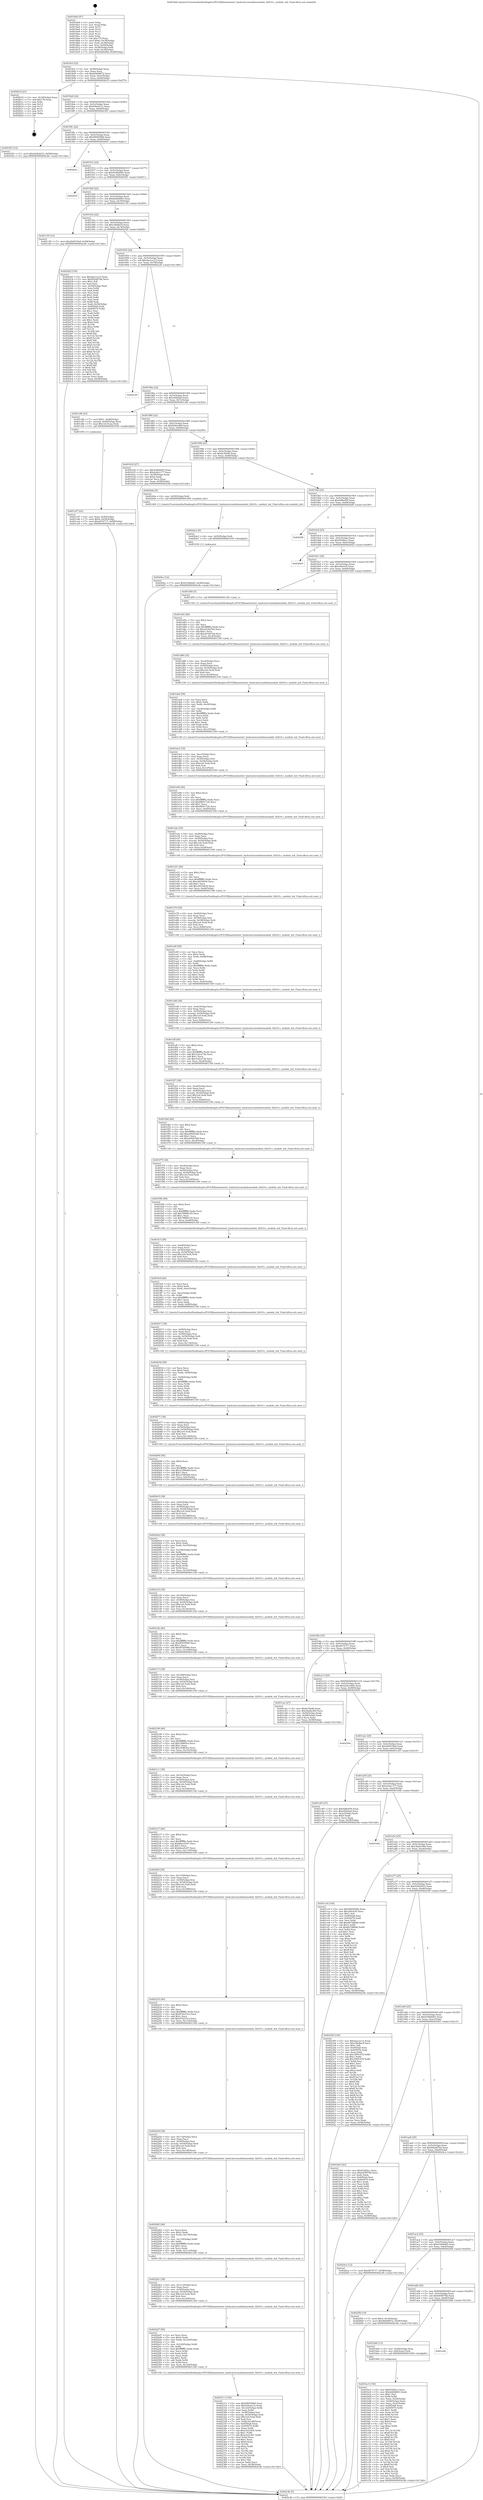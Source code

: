 digraph "0x4018a0" {
  label = "0x4018a0 (/mnt/c/Users/mathe/Desktop/tcc/POCII/binaries/extr_hashcatsrcmodulesmodule_02410.c_module_init_Final-ollvm.out::main(0))"
  labelloc = "t"
  node[shape=record]

  Entry [label="",width=0.3,height=0.3,shape=circle,fillcolor=black,style=filled]
  "0x4018cf" [label="{
     0x4018cf [23]\l
     | [instrs]\l
     &nbsp;&nbsp;0x4018cf \<+3\>: mov -0x58(%rbp),%eax\l
     &nbsp;&nbsp;0x4018d2 \<+2\>: mov %eax,%ecx\l
     &nbsp;&nbsp;0x4018d4 \<+6\>: sub $0x8d4d9672,%ecx\l
     &nbsp;&nbsp;0x4018da \<+3\>: mov %eax,-0x5c(%rbp)\l
     &nbsp;&nbsp;0x4018dd \<+3\>: mov %ecx,-0x60(%rbp)\l
     &nbsp;&nbsp;0x4018e0 \<+6\>: je 0000000000402610 \<main+0xd70\>\l
  }"]
  "0x402610" [label="{
     0x402610 [21]\l
     | [instrs]\l
     &nbsp;&nbsp;0x402610 \<+3\>: mov -0x34(%rbp),%eax\l
     &nbsp;&nbsp;0x402613 \<+7\>: add $0x178,%rsp\l
     &nbsp;&nbsp;0x40261a \<+1\>: pop %rbx\l
     &nbsp;&nbsp;0x40261b \<+2\>: pop %r12\l
     &nbsp;&nbsp;0x40261d \<+2\>: pop %r13\l
     &nbsp;&nbsp;0x40261f \<+2\>: pop %r14\l
     &nbsp;&nbsp;0x402621 \<+2\>: pop %r15\l
     &nbsp;&nbsp;0x402623 \<+1\>: pop %rbp\l
     &nbsp;&nbsp;0x402624 \<+1\>: ret\l
  }"]
  "0x4018e6" [label="{
     0x4018e6 [22]\l
     | [instrs]\l
     &nbsp;&nbsp;0x4018e6 \<+5\>: jmp 00000000004018eb \<main+0x4b\>\l
     &nbsp;&nbsp;0x4018eb \<+3\>: mov -0x5c(%rbp),%eax\l
     &nbsp;&nbsp;0x4018ee \<+5\>: sub $0x930ed13c,%eax\l
     &nbsp;&nbsp;0x4018f3 \<+3\>: mov %eax,-0x64(%rbp)\l
     &nbsp;&nbsp;0x4018f6 \<+6\>: je 0000000000402393 \<main+0xaf3\>\l
  }"]
  Exit [label="",width=0.3,height=0.3,shape=circle,fillcolor=black,style=filled,peripheries=2]
  "0x402393" [label="{
     0x402393 [12]\l
     | [instrs]\l
     &nbsp;&nbsp;0x402393 \<+7\>: movl $0x42d02d33,-0x58(%rbp)\l
     &nbsp;&nbsp;0x40239a \<+5\>: jmp 0000000000402c4b \<main+0x13ab\>\l
  }"]
  "0x4018fc" [label="{
     0x4018fc [22]\l
     | [instrs]\l
     &nbsp;&nbsp;0x4018fc \<+5\>: jmp 0000000000401901 \<main+0x61\>\l
     &nbsp;&nbsp;0x401901 \<+3\>: mov -0x5c(%rbp),%eax\l
     &nbsp;&nbsp;0x401904 \<+5\>: sub $0x990459b6,%eax\l
     &nbsp;&nbsp;0x401909 \<+3\>: mov %eax,-0x68(%rbp)\l
     &nbsp;&nbsp;0x40190c \<+6\>: je 0000000000402641 \<main+0xda1\>\l
  }"]
  "0x4024ec" [label="{
     0x4024ec [12]\l
     | [instrs]\l
     &nbsp;&nbsp;0x4024ec \<+7\>: movl $0x61b08a65,-0x58(%rbp)\l
     &nbsp;&nbsp;0x4024f3 \<+5\>: jmp 0000000000402c4b \<main+0x13ab\>\l
  }"]
  "0x402641" [label="{
     0x402641\l
  }", style=dashed]
  "0x401912" [label="{
     0x401912 [22]\l
     | [instrs]\l
     &nbsp;&nbsp;0x401912 \<+5\>: jmp 0000000000401917 \<main+0x77\>\l
     &nbsp;&nbsp;0x401917 \<+3\>: mov -0x5c(%rbp),%eax\l
     &nbsp;&nbsp;0x40191a \<+5\>: sub $0x9e46b945,%eax\l
     &nbsp;&nbsp;0x40191f \<+3\>: mov %eax,-0x6c(%rbp)\l
     &nbsp;&nbsp;0x401922 \<+6\>: je 00000000004025f1 \<main+0xd51\>\l
  }"]
  "0x4024e3" [label="{
     0x4024e3 [9]\l
     | [instrs]\l
     &nbsp;&nbsp;0x4024e3 \<+4\>: mov -0x50(%rbp),%rdi\l
     &nbsp;&nbsp;0x4024e7 \<+5\>: call 0000000000401030 \<free@plt\>\l
     | [calls]\l
     &nbsp;&nbsp;0x401030 \{1\} (unknown)\l
  }"]
  "0x4025f1" [label="{
     0x4025f1\l
  }", style=dashed]
  "0x401928" [label="{
     0x401928 [22]\l
     | [instrs]\l
     &nbsp;&nbsp;0x401928 \<+5\>: jmp 000000000040192d \<main+0x8d\>\l
     &nbsp;&nbsp;0x40192d \<+3\>: mov -0x5c(%rbp),%eax\l
     &nbsp;&nbsp;0x401930 \<+5\>: sub $0xbd266063,%eax\l
     &nbsp;&nbsp;0x401935 \<+3\>: mov %eax,-0x70(%rbp)\l
     &nbsp;&nbsp;0x401938 \<+6\>: je 0000000000401c59 \<main+0x3b9\>\l
  }"]
  "0x402311" [label="{
     0x402311 [130]\l
     | [instrs]\l
     &nbsp;&nbsp;0x402311 \<+5\>: mov $0x990459b6,%ecx\l
     &nbsp;&nbsp;0x402316 \<+5\>: mov $0x930ed13c,%edx\l
     &nbsp;&nbsp;0x40231b \<+7\>: mov -0x124(%rbp),%r8d\l
     &nbsp;&nbsp;0x402322 \<+4\>: imul %eax,%r8d\l
     &nbsp;&nbsp;0x402326 \<+4\>: mov -0x50(%rbp),%rsi\l
     &nbsp;&nbsp;0x40232a \<+4\>: movslq -0x54(%rbp),%rdi\l
     &nbsp;&nbsp;0x40232e \<+7\>: imul $0x1e0,%rdi,%rdi\l
     &nbsp;&nbsp;0x402335 \<+3\>: add %rdi,%rsi\l
     &nbsp;&nbsp;0x402338 \<+7\>: mov %r8d,0x1d8(%rsi)\l
     &nbsp;&nbsp;0x40233f \<+7\>: mov 0x4050a8,%eax\l
     &nbsp;&nbsp;0x402346 \<+8\>: mov 0x405070,%r8d\l
     &nbsp;&nbsp;0x40234e \<+3\>: mov %eax,%r9d\l
     &nbsp;&nbsp;0x402351 \<+7\>: sub $0xe3e234f1,%r9d\l
     &nbsp;&nbsp;0x402358 \<+4\>: sub $0x1,%r9d\l
     &nbsp;&nbsp;0x40235c \<+7\>: add $0xe3e234f1,%r9d\l
     &nbsp;&nbsp;0x402363 \<+4\>: imul %r9d,%eax\l
     &nbsp;&nbsp;0x402367 \<+3\>: and $0x1,%eax\l
     &nbsp;&nbsp;0x40236a \<+3\>: cmp $0x0,%eax\l
     &nbsp;&nbsp;0x40236d \<+4\>: sete %r10b\l
     &nbsp;&nbsp;0x402371 \<+4\>: cmp $0xa,%r8d\l
     &nbsp;&nbsp;0x402375 \<+4\>: setl %r11b\l
     &nbsp;&nbsp;0x402379 \<+3\>: mov %r10b,%bl\l
     &nbsp;&nbsp;0x40237c \<+3\>: and %r11b,%bl\l
     &nbsp;&nbsp;0x40237f \<+3\>: xor %r11b,%r10b\l
     &nbsp;&nbsp;0x402382 \<+3\>: or %r10b,%bl\l
     &nbsp;&nbsp;0x402385 \<+3\>: test $0x1,%bl\l
     &nbsp;&nbsp;0x402388 \<+3\>: cmovne %edx,%ecx\l
     &nbsp;&nbsp;0x40238b \<+3\>: mov %ecx,-0x58(%rbp)\l
     &nbsp;&nbsp;0x40238e \<+5\>: jmp 0000000000402c4b \<main+0x13ab\>\l
  }"]
  "0x401c59" [label="{
     0x401c59 [12]\l
     | [instrs]\l
     &nbsp;&nbsp;0x401c59 \<+7\>: movl $0x2b6518e8,-0x58(%rbp)\l
     &nbsp;&nbsp;0x401c60 \<+5\>: jmp 0000000000402c4b \<main+0x13ab\>\l
  }"]
  "0x40193e" [label="{
     0x40193e [22]\l
     | [instrs]\l
     &nbsp;&nbsp;0x40193e \<+5\>: jmp 0000000000401943 \<main+0xa3\>\l
     &nbsp;&nbsp;0x401943 \<+3\>: mov -0x5c(%rbp),%eax\l
     &nbsp;&nbsp;0x401946 \<+5\>: sub $0xc06dfec9,%eax\l
     &nbsp;&nbsp;0x40194b \<+3\>: mov %eax,-0x74(%rbp)\l
     &nbsp;&nbsp;0x40194e \<+6\>: je 000000000040242f \<main+0xb8f\>\l
  }"]
  "0x4022d7" [label="{
     0x4022d7 [58]\l
     | [instrs]\l
     &nbsp;&nbsp;0x4022d7 \<+2\>: xor %ecx,%ecx\l
     &nbsp;&nbsp;0x4022d9 \<+5\>: mov $0x2,%edx\l
     &nbsp;&nbsp;0x4022de \<+6\>: mov %edx,-0x120(%rbp)\l
     &nbsp;&nbsp;0x4022e4 \<+1\>: cltd\l
     &nbsp;&nbsp;0x4022e5 \<+7\>: mov -0x120(%rbp),%r8d\l
     &nbsp;&nbsp;0x4022ec \<+3\>: idiv %r8d\l
     &nbsp;&nbsp;0x4022ef \<+6\>: imul $0xfffffffe,%edx,%edx\l
     &nbsp;&nbsp;0x4022f5 \<+3\>: mov %ecx,%r9d\l
     &nbsp;&nbsp;0x4022f8 \<+3\>: sub %edx,%r9d\l
     &nbsp;&nbsp;0x4022fb \<+2\>: mov %ecx,%edx\l
     &nbsp;&nbsp;0x4022fd \<+3\>: sub $0x1,%edx\l
     &nbsp;&nbsp;0x402300 \<+3\>: add %edx,%r9d\l
     &nbsp;&nbsp;0x402303 \<+3\>: sub %r9d,%ecx\l
     &nbsp;&nbsp;0x402306 \<+6\>: mov %ecx,-0x124(%rbp)\l
     &nbsp;&nbsp;0x40230c \<+5\>: call 0000000000401160 \<next_i\>\l
     | [calls]\l
     &nbsp;&nbsp;0x401160 \{1\} (/mnt/c/Users/mathe/Desktop/tcc/POCII/binaries/extr_hashcatsrcmodulesmodule_02410.c_module_init_Final-ollvm.out::next_i)\l
  }"]
  "0x40242f" [label="{
     0x40242f [159]\l
     | [instrs]\l
     &nbsp;&nbsp;0x40242f \<+5\>: mov $0xdaa1ec12,%eax\l
     &nbsp;&nbsp;0x402434 \<+5\>: mov $0x602dd7bd,%ecx\l
     &nbsp;&nbsp;0x402439 \<+2\>: mov $0x1,%dl\l
     &nbsp;&nbsp;0x40243b \<+2\>: xor %esi,%esi\l
     &nbsp;&nbsp;0x40243d \<+3\>: mov -0x54(%rbp),%edi\l
     &nbsp;&nbsp;0x402440 \<+3\>: mov %esi,%r8d\l
     &nbsp;&nbsp;0x402443 \<+3\>: sub %edi,%r8d\l
     &nbsp;&nbsp;0x402446 \<+2\>: mov %esi,%edi\l
     &nbsp;&nbsp;0x402448 \<+3\>: sub $0x1,%edi\l
     &nbsp;&nbsp;0x40244b \<+3\>: add %edi,%r8d\l
     &nbsp;&nbsp;0x40244e \<+2\>: mov %esi,%edi\l
     &nbsp;&nbsp;0x402450 \<+3\>: sub %r8d,%edi\l
     &nbsp;&nbsp;0x402453 \<+3\>: mov %edi,-0x54(%rbp)\l
     &nbsp;&nbsp;0x402456 \<+7\>: mov 0x4050a8,%edi\l
     &nbsp;&nbsp;0x40245d \<+8\>: mov 0x405070,%r8d\l
     &nbsp;&nbsp;0x402465 \<+3\>: sub $0x1,%esi\l
     &nbsp;&nbsp;0x402468 \<+3\>: mov %edi,%r9d\l
     &nbsp;&nbsp;0x40246b \<+3\>: add %esi,%r9d\l
     &nbsp;&nbsp;0x40246e \<+4\>: imul %r9d,%edi\l
     &nbsp;&nbsp;0x402472 \<+3\>: and $0x1,%edi\l
     &nbsp;&nbsp;0x402475 \<+3\>: cmp $0x0,%edi\l
     &nbsp;&nbsp;0x402478 \<+4\>: sete %r10b\l
     &nbsp;&nbsp;0x40247c \<+4\>: cmp $0xa,%r8d\l
     &nbsp;&nbsp;0x402480 \<+4\>: setl %r11b\l
     &nbsp;&nbsp;0x402484 \<+3\>: mov %r10b,%bl\l
     &nbsp;&nbsp;0x402487 \<+3\>: xor $0xff,%bl\l
     &nbsp;&nbsp;0x40248a \<+3\>: mov %r11b,%r14b\l
     &nbsp;&nbsp;0x40248d \<+4\>: xor $0xff,%r14b\l
     &nbsp;&nbsp;0x402491 \<+3\>: xor $0x0,%dl\l
     &nbsp;&nbsp;0x402494 \<+3\>: mov %bl,%r15b\l
     &nbsp;&nbsp;0x402497 \<+4\>: and $0x0,%r15b\l
     &nbsp;&nbsp;0x40249b \<+3\>: and %dl,%r10b\l
     &nbsp;&nbsp;0x40249e \<+3\>: mov %r14b,%r12b\l
     &nbsp;&nbsp;0x4024a1 \<+4\>: and $0x0,%r12b\l
     &nbsp;&nbsp;0x4024a5 \<+3\>: and %dl,%r11b\l
     &nbsp;&nbsp;0x4024a8 \<+3\>: or %r10b,%r15b\l
     &nbsp;&nbsp;0x4024ab \<+3\>: or %r11b,%r12b\l
     &nbsp;&nbsp;0x4024ae \<+3\>: xor %r12b,%r15b\l
     &nbsp;&nbsp;0x4024b1 \<+3\>: or %r14b,%bl\l
     &nbsp;&nbsp;0x4024b4 \<+3\>: xor $0xff,%bl\l
     &nbsp;&nbsp;0x4024b7 \<+3\>: or $0x0,%dl\l
     &nbsp;&nbsp;0x4024ba \<+2\>: and %dl,%bl\l
     &nbsp;&nbsp;0x4024bc \<+3\>: or %bl,%r15b\l
     &nbsp;&nbsp;0x4024bf \<+4\>: test $0x1,%r15b\l
     &nbsp;&nbsp;0x4024c3 \<+3\>: cmovne %ecx,%eax\l
     &nbsp;&nbsp;0x4024c6 \<+3\>: mov %eax,-0x58(%rbp)\l
     &nbsp;&nbsp;0x4024c9 \<+5\>: jmp 0000000000402c4b \<main+0x13ab\>\l
  }"]
  "0x401954" [label="{
     0x401954 [22]\l
     | [instrs]\l
     &nbsp;&nbsp;0x401954 \<+5\>: jmp 0000000000401959 \<main+0xb9\>\l
     &nbsp;&nbsp;0x401959 \<+3\>: mov -0x5c(%rbp),%eax\l
     &nbsp;&nbsp;0x40195c \<+5\>: sub $0xdaa1ec12,%eax\l
     &nbsp;&nbsp;0x401961 \<+3\>: mov %eax,-0x78(%rbp)\l
     &nbsp;&nbsp;0x401964 \<+6\>: je 0000000000402c20 \<main+0x1380\>\l
  }"]
  "0x4022b1" [label="{
     0x4022b1 [38]\l
     | [instrs]\l
     &nbsp;&nbsp;0x4022b1 \<+6\>: mov -0x11c(%rbp),%ecx\l
     &nbsp;&nbsp;0x4022b7 \<+3\>: imul %eax,%ecx\l
     &nbsp;&nbsp;0x4022ba \<+4\>: mov -0x50(%rbp),%rsi\l
     &nbsp;&nbsp;0x4022be \<+4\>: movslq -0x54(%rbp),%rdi\l
     &nbsp;&nbsp;0x4022c2 \<+7\>: imul $0x1e0,%rdi,%rdi\l
     &nbsp;&nbsp;0x4022c9 \<+3\>: add %rdi,%rsi\l
     &nbsp;&nbsp;0x4022cc \<+6\>: mov %ecx,0x1d4(%rsi)\l
     &nbsp;&nbsp;0x4022d2 \<+5\>: call 0000000000401160 \<next_i\>\l
     | [calls]\l
     &nbsp;&nbsp;0x401160 \{1\} (/mnt/c/Users/mathe/Desktop/tcc/POCII/binaries/extr_hashcatsrcmodulesmodule_02410.c_module_init_Final-ollvm.out::next_i)\l
  }"]
  "0x402c20" [label="{
     0x402c20\l
  }", style=dashed]
  "0x40196a" [label="{
     0x40196a [22]\l
     | [instrs]\l
     &nbsp;&nbsp;0x40196a \<+5\>: jmp 000000000040196f \<main+0xcf\>\l
     &nbsp;&nbsp;0x40196f \<+3\>: mov -0x5c(%rbp),%eax\l
     &nbsp;&nbsp;0x401972 \<+5\>: sub $0xe92bfaef,%eax\l
     &nbsp;&nbsp;0x401977 \<+3\>: mov %eax,-0x7c(%rbp)\l
     &nbsp;&nbsp;0x40197a \<+6\>: je 0000000000401c80 \<main+0x3e0\>\l
  }"]
  "0x402283" [label="{
     0x402283 [46]\l
     | [instrs]\l
     &nbsp;&nbsp;0x402283 \<+2\>: xor %ecx,%ecx\l
     &nbsp;&nbsp;0x402285 \<+5\>: mov $0x2,%edx\l
     &nbsp;&nbsp;0x40228a \<+6\>: mov %edx,-0x118(%rbp)\l
     &nbsp;&nbsp;0x402290 \<+1\>: cltd\l
     &nbsp;&nbsp;0x402291 \<+7\>: mov -0x118(%rbp),%r8d\l
     &nbsp;&nbsp;0x402298 \<+3\>: idiv %r8d\l
     &nbsp;&nbsp;0x40229b \<+6\>: imul $0xfffffffe,%edx,%edx\l
     &nbsp;&nbsp;0x4022a1 \<+3\>: sub $0x1,%ecx\l
     &nbsp;&nbsp;0x4022a4 \<+2\>: sub %ecx,%edx\l
     &nbsp;&nbsp;0x4022a6 \<+6\>: mov %edx,-0x11c(%rbp)\l
     &nbsp;&nbsp;0x4022ac \<+5\>: call 0000000000401160 \<next_i\>\l
     | [calls]\l
     &nbsp;&nbsp;0x401160 \{1\} (/mnt/c/Users/mathe/Desktop/tcc/POCII/binaries/extr_hashcatsrcmodulesmodule_02410.c_module_init_Final-ollvm.out::next_i)\l
  }"]
  "0x401c80" [label="{
     0x401c80 [23]\l
     | [instrs]\l
     &nbsp;&nbsp;0x401c80 \<+7\>: movl $0x1,-0x48(%rbp)\l
     &nbsp;&nbsp;0x401c87 \<+4\>: movslq -0x48(%rbp),%rax\l
     &nbsp;&nbsp;0x401c8b \<+7\>: imul $0x1e0,%rax,%rdi\l
     &nbsp;&nbsp;0x401c92 \<+5\>: call 0000000000401050 \<malloc@plt\>\l
     | [calls]\l
     &nbsp;&nbsp;0x401050 \{1\} (unknown)\l
  }"]
  "0x401980" [label="{
     0x401980 [22]\l
     | [instrs]\l
     &nbsp;&nbsp;0x401980 \<+5\>: jmp 0000000000401985 \<main+0xe5\>\l
     &nbsp;&nbsp;0x401985 \<+3\>: mov -0x5c(%rbp),%eax\l
     &nbsp;&nbsp;0x401988 \<+5\>: sub $0xf2d0ed9d,%eax\l
     &nbsp;&nbsp;0x40198d \<+3\>: mov %eax,-0x80(%rbp)\l
     &nbsp;&nbsp;0x401990 \<+6\>: je 0000000000401b30 \<main+0x290\>\l
  }"]
  "0x40225d" [label="{
     0x40225d [38]\l
     | [instrs]\l
     &nbsp;&nbsp;0x40225d \<+6\>: mov -0x114(%rbp),%ecx\l
     &nbsp;&nbsp;0x402263 \<+3\>: imul %eax,%ecx\l
     &nbsp;&nbsp;0x402266 \<+4\>: mov -0x50(%rbp),%rsi\l
     &nbsp;&nbsp;0x40226a \<+4\>: movslq -0x54(%rbp),%rdi\l
     &nbsp;&nbsp;0x40226e \<+7\>: imul $0x1e0,%rdi,%rdi\l
     &nbsp;&nbsp;0x402275 \<+3\>: add %rdi,%rsi\l
     &nbsp;&nbsp;0x402278 \<+6\>: mov %ecx,0x1d0(%rsi)\l
     &nbsp;&nbsp;0x40227e \<+5\>: call 0000000000401160 \<next_i\>\l
     | [calls]\l
     &nbsp;&nbsp;0x401160 \{1\} (/mnt/c/Users/mathe/Desktop/tcc/POCII/binaries/extr_hashcatsrcmodulesmodule_02410.c_module_init_Final-ollvm.out::next_i)\l
  }"]
  "0x401b30" [label="{
     0x401b30 [27]\l
     | [instrs]\l
     &nbsp;&nbsp;0x401b30 \<+5\>: mov $0x436b9d93,%eax\l
     &nbsp;&nbsp;0x401b35 \<+5\>: mov $0x2e9a1177,%ecx\l
     &nbsp;&nbsp;0x401b3a \<+3\>: mov -0x30(%rbp),%edx\l
     &nbsp;&nbsp;0x401b3d \<+3\>: cmp $0x2,%edx\l
     &nbsp;&nbsp;0x401b40 \<+3\>: cmovne %ecx,%eax\l
     &nbsp;&nbsp;0x401b43 \<+3\>: mov %eax,-0x58(%rbp)\l
     &nbsp;&nbsp;0x401b46 \<+5\>: jmp 0000000000402c4b \<main+0x13ab\>\l
  }"]
  "0x401996" [label="{
     0x401996 [25]\l
     | [instrs]\l
     &nbsp;&nbsp;0x401996 \<+5\>: jmp 000000000040199b \<main+0xfb\>\l
     &nbsp;&nbsp;0x40199b \<+3\>: mov -0x5c(%rbp),%eax\l
     &nbsp;&nbsp;0x40199e \<+5\>: sub $0x6c5fa9b,%eax\l
     &nbsp;&nbsp;0x4019a3 \<+6\>: mov %eax,-0x84(%rbp)\l
     &nbsp;&nbsp;0x4019a9 \<+6\>: je 00000000004024da \<main+0xc3a\>\l
  }"]
  "0x402c4b" [label="{
     0x402c4b [5]\l
     | [instrs]\l
     &nbsp;&nbsp;0x402c4b \<+5\>: jmp 00000000004018cf \<main+0x2f\>\l
  }"]
  "0x4018a0" [label="{
     0x4018a0 [47]\l
     | [instrs]\l
     &nbsp;&nbsp;0x4018a0 \<+1\>: push %rbp\l
     &nbsp;&nbsp;0x4018a1 \<+3\>: mov %rsp,%rbp\l
     &nbsp;&nbsp;0x4018a4 \<+2\>: push %r15\l
     &nbsp;&nbsp;0x4018a6 \<+2\>: push %r14\l
     &nbsp;&nbsp;0x4018a8 \<+2\>: push %r13\l
     &nbsp;&nbsp;0x4018aa \<+2\>: push %r12\l
     &nbsp;&nbsp;0x4018ac \<+1\>: push %rbx\l
     &nbsp;&nbsp;0x4018ad \<+7\>: sub $0x178,%rsp\l
     &nbsp;&nbsp;0x4018b4 \<+7\>: movl $0x0,-0x34(%rbp)\l
     &nbsp;&nbsp;0x4018bb \<+3\>: mov %edi,-0x38(%rbp)\l
     &nbsp;&nbsp;0x4018be \<+4\>: mov %rsi,-0x40(%rbp)\l
     &nbsp;&nbsp;0x4018c2 \<+3\>: mov -0x38(%rbp),%edi\l
     &nbsp;&nbsp;0x4018c5 \<+3\>: mov %edi,-0x30(%rbp)\l
     &nbsp;&nbsp;0x4018c8 \<+7\>: movl $0xf2d0ed9d,-0x58(%rbp)\l
  }"]
  "0x402235" [label="{
     0x402235 [40]\l
     | [instrs]\l
     &nbsp;&nbsp;0x402235 \<+5\>: mov $0x2,%ecx\l
     &nbsp;&nbsp;0x40223a \<+1\>: cltd\l
     &nbsp;&nbsp;0x40223b \<+2\>: idiv %ecx\l
     &nbsp;&nbsp;0x40223d \<+6\>: imul $0xfffffffe,%edx,%ecx\l
     &nbsp;&nbsp;0x402243 \<+6\>: sub $0x6742331a,%ecx\l
     &nbsp;&nbsp;0x402249 \<+3\>: add $0x1,%ecx\l
     &nbsp;&nbsp;0x40224c \<+6\>: add $0x6742331a,%ecx\l
     &nbsp;&nbsp;0x402252 \<+6\>: mov %ecx,-0x114(%rbp)\l
     &nbsp;&nbsp;0x402258 \<+5\>: call 0000000000401160 \<next_i\>\l
     | [calls]\l
     &nbsp;&nbsp;0x401160 \{1\} (/mnt/c/Users/mathe/Desktop/tcc/POCII/binaries/extr_hashcatsrcmodulesmodule_02410.c_module_init_Final-ollvm.out::next_i)\l
  }"]
  "0x4024da" [label="{
     0x4024da [9]\l
     | [instrs]\l
     &nbsp;&nbsp;0x4024da \<+4\>: mov -0x50(%rbp),%rdi\l
     &nbsp;&nbsp;0x4024de \<+5\>: call 0000000000401400 \<module_init\>\l
     | [calls]\l
     &nbsp;&nbsp;0x401400 \{1\} (/mnt/c/Users/mathe/Desktop/tcc/POCII/binaries/extr_hashcatsrcmodulesmodule_02410.c_module_init_Final-ollvm.out::module_init)\l
  }"]
  "0x4019af" [label="{
     0x4019af [25]\l
     | [instrs]\l
     &nbsp;&nbsp;0x4019af \<+5\>: jmp 00000000004019b4 \<main+0x114\>\l
     &nbsp;&nbsp;0x4019b4 \<+3\>: mov -0x5c(%rbp),%eax\l
     &nbsp;&nbsp;0x4019b7 \<+5\>: sub $0x6d8e059,%eax\l
     &nbsp;&nbsp;0x4019bc \<+6\>: mov %eax,-0x88(%rbp)\l
     &nbsp;&nbsp;0x4019c2 \<+6\>: je 00000000004024f8 \<main+0xc58\>\l
  }"]
  "0x40220f" [label="{
     0x40220f [38]\l
     | [instrs]\l
     &nbsp;&nbsp;0x40220f \<+6\>: mov -0x110(%rbp),%ecx\l
     &nbsp;&nbsp;0x402215 \<+3\>: imul %eax,%ecx\l
     &nbsp;&nbsp;0x402218 \<+4\>: mov -0x50(%rbp),%rsi\l
     &nbsp;&nbsp;0x40221c \<+4\>: movslq -0x54(%rbp),%rdi\l
     &nbsp;&nbsp;0x402220 \<+7\>: imul $0x1e0,%rdi,%rdi\l
     &nbsp;&nbsp;0x402227 \<+3\>: add %rdi,%rsi\l
     &nbsp;&nbsp;0x40222a \<+6\>: mov %ecx,0x198(%rsi)\l
     &nbsp;&nbsp;0x402230 \<+5\>: call 0000000000401160 \<next_i\>\l
     | [calls]\l
     &nbsp;&nbsp;0x401160 \{1\} (/mnt/c/Users/mathe/Desktop/tcc/POCII/binaries/extr_hashcatsrcmodulesmodule_02410.c_module_init_Final-ollvm.out::next_i)\l
  }"]
  "0x4024f8" [label="{
     0x4024f8\l
  }", style=dashed]
  "0x4019c8" [label="{
     0x4019c8 [25]\l
     | [instrs]\l
     &nbsp;&nbsp;0x4019c8 \<+5\>: jmp 00000000004019cd \<main+0x12d\>\l
     &nbsp;&nbsp;0x4019cd \<+3\>: mov -0x5c(%rbp),%eax\l
     &nbsp;&nbsp;0x4019d0 \<+5\>: sub $0x93282cc,%eax\l
     &nbsp;&nbsp;0x4019d5 \<+6\>: mov %eax,-0x8c(%rbp)\l
     &nbsp;&nbsp;0x4019db \<+6\>: je 0000000000402625 \<main+0xd85\>\l
  }"]
  "0x4021e7" [label="{
     0x4021e7 [40]\l
     | [instrs]\l
     &nbsp;&nbsp;0x4021e7 \<+5\>: mov $0x2,%ecx\l
     &nbsp;&nbsp;0x4021ec \<+1\>: cltd\l
     &nbsp;&nbsp;0x4021ed \<+2\>: idiv %ecx\l
     &nbsp;&nbsp;0x4021ef \<+6\>: imul $0xfffffffe,%edx,%ecx\l
     &nbsp;&nbsp;0x4021f5 \<+6\>: sub $0xbbee5c97,%ecx\l
     &nbsp;&nbsp;0x4021fb \<+3\>: add $0x1,%ecx\l
     &nbsp;&nbsp;0x4021fe \<+6\>: add $0xbbee5c97,%ecx\l
     &nbsp;&nbsp;0x402204 \<+6\>: mov %ecx,-0x110(%rbp)\l
     &nbsp;&nbsp;0x40220a \<+5\>: call 0000000000401160 \<next_i\>\l
     | [calls]\l
     &nbsp;&nbsp;0x401160 \{1\} (/mnt/c/Users/mathe/Desktop/tcc/POCII/binaries/extr_hashcatsrcmodulesmodule_02410.c_module_init_Final-ollvm.out::next_i)\l
  }"]
  "0x402625" [label="{
     0x402625\l
  }", style=dashed]
  "0x4019e1" [label="{
     0x4019e1 [25]\l
     | [instrs]\l
     &nbsp;&nbsp;0x4019e1 \<+5\>: jmp 00000000004019e6 \<main+0x146\>\l
     &nbsp;&nbsp;0x4019e6 \<+3\>: mov -0x5c(%rbp),%eax\l
     &nbsp;&nbsp;0x4019e9 \<+5\>: sub $0xc90c030,%eax\l
     &nbsp;&nbsp;0x4019ee \<+6\>: mov %eax,-0x90(%rbp)\l
     &nbsp;&nbsp;0x4019f4 \<+6\>: je 0000000000401d59 \<main+0x4b9\>\l
  }"]
  "0x4021c1" [label="{
     0x4021c1 [38]\l
     | [instrs]\l
     &nbsp;&nbsp;0x4021c1 \<+6\>: mov -0x10c(%rbp),%ecx\l
     &nbsp;&nbsp;0x4021c7 \<+3\>: imul %eax,%ecx\l
     &nbsp;&nbsp;0x4021ca \<+4\>: mov -0x50(%rbp),%rsi\l
     &nbsp;&nbsp;0x4021ce \<+4\>: movslq -0x54(%rbp),%rdi\l
     &nbsp;&nbsp;0x4021d2 \<+7\>: imul $0x1e0,%rdi,%rdi\l
     &nbsp;&nbsp;0x4021d9 \<+3\>: add %rdi,%rsi\l
     &nbsp;&nbsp;0x4021dc \<+6\>: mov %ecx,0x194(%rsi)\l
     &nbsp;&nbsp;0x4021e2 \<+5\>: call 0000000000401160 \<next_i\>\l
     | [calls]\l
     &nbsp;&nbsp;0x401160 \{1\} (/mnt/c/Users/mathe/Desktop/tcc/POCII/binaries/extr_hashcatsrcmodulesmodule_02410.c_module_init_Final-ollvm.out::next_i)\l
  }"]
  "0x401d59" [label="{
     0x401d59 [5]\l
     | [instrs]\l
     &nbsp;&nbsp;0x401d59 \<+5\>: call 0000000000401160 \<next_i\>\l
     | [calls]\l
     &nbsp;&nbsp;0x401160 \{1\} (/mnt/c/Users/mathe/Desktop/tcc/POCII/binaries/extr_hashcatsrcmodulesmodule_02410.c_module_init_Final-ollvm.out::next_i)\l
  }"]
  "0x4019fa" [label="{
     0x4019fa [25]\l
     | [instrs]\l
     &nbsp;&nbsp;0x4019fa \<+5\>: jmp 00000000004019ff \<main+0x15f\>\l
     &nbsp;&nbsp;0x4019ff \<+3\>: mov -0x5c(%rbp),%eax\l
     &nbsp;&nbsp;0x401a02 \<+5\>: sub $0xd474717,%eax\l
     &nbsp;&nbsp;0x401a07 \<+6\>: mov %eax,-0x94(%rbp)\l
     &nbsp;&nbsp;0x401a0d \<+6\>: je 0000000000401cae \<main+0x40e\>\l
  }"]
  "0x402199" [label="{
     0x402199 [40]\l
     | [instrs]\l
     &nbsp;&nbsp;0x402199 \<+5\>: mov $0x2,%ecx\l
     &nbsp;&nbsp;0x40219e \<+1\>: cltd\l
     &nbsp;&nbsp;0x40219f \<+2\>: idiv %ecx\l
     &nbsp;&nbsp;0x4021a1 \<+6\>: imul $0xfffffffe,%edx,%ecx\l
     &nbsp;&nbsp;0x4021a7 \<+6\>: sub $0xc56f65ce,%ecx\l
     &nbsp;&nbsp;0x4021ad \<+3\>: add $0x1,%ecx\l
     &nbsp;&nbsp;0x4021b0 \<+6\>: add $0xc56f65ce,%ecx\l
     &nbsp;&nbsp;0x4021b6 \<+6\>: mov %ecx,-0x10c(%rbp)\l
     &nbsp;&nbsp;0x4021bc \<+5\>: call 0000000000401160 \<next_i\>\l
     | [calls]\l
     &nbsp;&nbsp;0x401160 \{1\} (/mnt/c/Users/mathe/Desktop/tcc/POCII/binaries/extr_hashcatsrcmodulesmodule_02410.c_module_init_Final-ollvm.out::next_i)\l
  }"]
  "0x401cae" [label="{
     0x401cae [27]\l
     | [instrs]\l
     &nbsp;&nbsp;0x401cae \<+5\>: mov $0x6c5fa9b,%eax\l
     &nbsp;&nbsp;0x401cb3 \<+5\>: mov $0x3ba6e360,%ecx\l
     &nbsp;&nbsp;0x401cb8 \<+3\>: mov -0x54(%rbp),%edx\l
     &nbsp;&nbsp;0x401cbb \<+3\>: cmp -0x48(%rbp),%edx\l
     &nbsp;&nbsp;0x401cbe \<+3\>: cmovl %ecx,%eax\l
     &nbsp;&nbsp;0x401cc1 \<+3\>: mov %eax,-0x58(%rbp)\l
     &nbsp;&nbsp;0x401cc4 \<+5\>: jmp 0000000000402c4b \<main+0x13ab\>\l
  }"]
  "0x401a13" [label="{
     0x401a13 [25]\l
     | [instrs]\l
     &nbsp;&nbsp;0x401a13 \<+5\>: jmp 0000000000401a18 \<main+0x178\>\l
     &nbsp;&nbsp;0x401a18 \<+3\>: mov -0x5c(%rbp),%eax\l
     &nbsp;&nbsp;0x401a1b \<+5\>: sub $0x224ce46d,%eax\l
     &nbsp;&nbsp;0x401a20 \<+6\>: mov %eax,-0x98(%rbp)\l
     &nbsp;&nbsp;0x401a26 \<+6\>: je 0000000000402594 \<main+0xcf4\>\l
  }"]
  "0x402173" [label="{
     0x402173 [38]\l
     | [instrs]\l
     &nbsp;&nbsp;0x402173 \<+6\>: mov -0x108(%rbp),%ecx\l
     &nbsp;&nbsp;0x402179 \<+3\>: imul %eax,%ecx\l
     &nbsp;&nbsp;0x40217c \<+4\>: mov -0x50(%rbp),%rsi\l
     &nbsp;&nbsp;0x402180 \<+4\>: movslq -0x54(%rbp),%rdi\l
     &nbsp;&nbsp;0x402184 \<+7\>: imul $0x1e0,%rdi,%rdi\l
     &nbsp;&nbsp;0x40218b \<+3\>: add %rdi,%rsi\l
     &nbsp;&nbsp;0x40218e \<+6\>: mov %ecx,0x190(%rsi)\l
     &nbsp;&nbsp;0x402194 \<+5\>: call 0000000000401160 \<next_i\>\l
     | [calls]\l
     &nbsp;&nbsp;0x401160 \{1\} (/mnt/c/Users/mathe/Desktop/tcc/POCII/binaries/extr_hashcatsrcmodulesmodule_02410.c_module_init_Final-ollvm.out::next_i)\l
  }"]
  "0x402594" [label="{
     0x402594\l
  }", style=dashed]
  "0x401a2c" [label="{
     0x401a2c [25]\l
     | [instrs]\l
     &nbsp;&nbsp;0x401a2c \<+5\>: jmp 0000000000401a31 \<main+0x191\>\l
     &nbsp;&nbsp;0x401a31 \<+3\>: mov -0x5c(%rbp),%eax\l
     &nbsp;&nbsp;0x401a34 \<+5\>: sub $0x2b6518e8,%eax\l
     &nbsp;&nbsp;0x401a39 \<+6\>: mov %eax,-0x9c(%rbp)\l
     &nbsp;&nbsp;0x401a3f \<+6\>: je 0000000000401c65 \<main+0x3c5\>\l
  }"]
  "0x40214b" [label="{
     0x40214b [40]\l
     | [instrs]\l
     &nbsp;&nbsp;0x40214b \<+5\>: mov $0x2,%ecx\l
     &nbsp;&nbsp;0x402150 \<+1\>: cltd\l
     &nbsp;&nbsp;0x402151 \<+2\>: idiv %ecx\l
     &nbsp;&nbsp;0x402153 \<+6\>: imul $0xfffffffe,%edx,%ecx\l
     &nbsp;&nbsp;0x402159 \<+6\>: sub $0xf9555996,%ecx\l
     &nbsp;&nbsp;0x40215f \<+3\>: add $0x1,%ecx\l
     &nbsp;&nbsp;0x402162 \<+6\>: add $0xf9555996,%ecx\l
     &nbsp;&nbsp;0x402168 \<+6\>: mov %ecx,-0x108(%rbp)\l
     &nbsp;&nbsp;0x40216e \<+5\>: call 0000000000401160 \<next_i\>\l
     | [calls]\l
     &nbsp;&nbsp;0x401160 \{1\} (/mnt/c/Users/mathe/Desktop/tcc/POCII/binaries/extr_hashcatsrcmodulesmodule_02410.c_module_init_Final-ollvm.out::next_i)\l
  }"]
  "0x401c65" [label="{
     0x401c65 [27]\l
     | [instrs]\l
     &nbsp;&nbsp;0x401c65 \<+5\>: mov $0x6d8e059,%eax\l
     &nbsp;&nbsp;0x401c6a \<+5\>: mov $0xe92bfaef,%ecx\l
     &nbsp;&nbsp;0x401c6f \<+3\>: mov -0x2c(%rbp),%edx\l
     &nbsp;&nbsp;0x401c72 \<+3\>: cmp $0x0,%edx\l
     &nbsp;&nbsp;0x401c75 \<+3\>: cmove %ecx,%eax\l
     &nbsp;&nbsp;0x401c78 \<+3\>: mov %eax,-0x58(%rbp)\l
     &nbsp;&nbsp;0x401c7b \<+5\>: jmp 0000000000402c4b \<main+0x13ab\>\l
  }"]
  "0x401a45" [label="{
     0x401a45 [25]\l
     | [instrs]\l
     &nbsp;&nbsp;0x401a45 \<+5\>: jmp 0000000000401a4a \<main+0x1aa\>\l
     &nbsp;&nbsp;0x401a4a \<+3\>: mov -0x5c(%rbp),%eax\l
     &nbsp;&nbsp;0x401a4d \<+5\>: sub $0x2e9a1177,%eax\l
     &nbsp;&nbsp;0x401a52 \<+6\>: mov %eax,-0xa0(%rbp)\l
     &nbsp;&nbsp;0x401a58 \<+6\>: je 0000000000401b4b \<main+0x2ab\>\l
  }"]
  "0x402125" [label="{
     0x402125 [38]\l
     | [instrs]\l
     &nbsp;&nbsp;0x402125 \<+6\>: mov -0x104(%rbp),%ecx\l
     &nbsp;&nbsp;0x40212b \<+3\>: imul %eax,%ecx\l
     &nbsp;&nbsp;0x40212e \<+4\>: mov -0x50(%rbp),%rsi\l
     &nbsp;&nbsp;0x402132 \<+4\>: movslq -0x54(%rbp),%rdi\l
     &nbsp;&nbsp;0x402136 \<+7\>: imul $0x1e0,%rdi,%rdi\l
     &nbsp;&nbsp;0x40213d \<+3\>: add %rdi,%rsi\l
     &nbsp;&nbsp;0x402140 \<+6\>: mov %ecx,0x18c(%rsi)\l
     &nbsp;&nbsp;0x402146 \<+5\>: call 0000000000401160 \<next_i\>\l
     | [calls]\l
     &nbsp;&nbsp;0x401160 \{1\} (/mnt/c/Users/mathe/Desktop/tcc/POCII/binaries/extr_hashcatsrcmodulesmodule_02410.c_module_init_Final-ollvm.out::next_i)\l
  }"]
  "0x401b4b" [label="{
     0x401b4b\l
  }", style=dashed]
  "0x401a5e" [label="{
     0x401a5e [25]\l
     | [instrs]\l
     &nbsp;&nbsp;0x401a5e \<+5\>: jmp 0000000000401a63 \<main+0x1c3\>\l
     &nbsp;&nbsp;0x401a63 \<+3\>: mov -0x5c(%rbp),%eax\l
     &nbsp;&nbsp;0x401a66 \<+5\>: sub $0x3ba6e360,%eax\l
     &nbsp;&nbsp;0x401a6b \<+6\>: mov %eax,-0xa4(%rbp)\l
     &nbsp;&nbsp;0x401a71 \<+6\>: je 0000000000401cc9 \<main+0x429\>\l
  }"]
  "0x4020eb" [label="{
     0x4020eb [58]\l
     | [instrs]\l
     &nbsp;&nbsp;0x4020eb \<+2\>: xor %ecx,%ecx\l
     &nbsp;&nbsp;0x4020ed \<+5\>: mov $0x2,%edx\l
     &nbsp;&nbsp;0x4020f2 \<+6\>: mov %edx,-0x100(%rbp)\l
     &nbsp;&nbsp;0x4020f8 \<+1\>: cltd\l
     &nbsp;&nbsp;0x4020f9 \<+7\>: mov -0x100(%rbp),%r8d\l
     &nbsp;&nbsp;0x402100 \<+3\>: idiv %r8d\l
     &nbsp;&nbsp;0x402103 \<+6\>: imul $0xfffffffe,%edx,%edx\l
     &nbsp;&nbsp;0x402109 \<+3\>: mov %ecx,%r9d\l
     &nbsp;&nbsp;0x40210c \<+3\>: sub %edx,%r9d\l
     &nbsp;&nbsp;0x40210f \<+2\>: mov %ecx,%edx\l
     &nbsp;&nbsp;0x402111 \<+3\>: sub $0x1,%edx\l
     &nbsp;&nbsp;0x402114 \<+3\>: add %edx,%r9d\l
     &nbsp;&nbsp;0x402117 \<+3\>: sub %r9d,%ecx\l
     &nbsp;&nbsp;0x40211a \<+6\>: mov %ecx,-0x104(%rbp)\l
     &nbsp;&nbsp;0x402120 \<+5\>: call 0000000000401160 \<next_i\>\l
     | [calls]\l
     &nbsp;&nbsp;0x401160 \{1\} (/mnt/c/Users/mathe/Desktop/tcc/POCII/binaries/extr_hashcatsrcmodulesmodule_02410.c_module_init_Final-ollvm.out::next_i)\l
  }"]
  "0x401cc9" [label="{
     0x401cc9 [144]\l
     | [instrs]\l
     &nbsp;&nbsp;0x401cc9 \<+5\>: mov $0x990459b6,%eax\l
     &nbsp;&nbsp;0x401cce \<+5\>: mov $0xc90c030,%ecx\l
     &nbsp;&nbsp;0x401cd3 \<+2\>: mov $0x1,%dl\l
     &nbsp;&nbsp;0x401cd5 \<+7\>: mov 0x4050a8,%esi\l
     &nbsp;&nbsp;0x401cdc \<+7\>: mov 0x405070,%edi\l
     &nbsp;&nbsp;0x401ce3 \<+3\>: mov %esi,%r8d\l
     &nbsp;&nbsp;0x401ce6 \<+7\>: add $0x6b7d8b66,%r8d\l
     &nbsp;&nbsp;0x401ced \<+4\>: sub $0x1,%r8d\l
     &nbsp;&nbsp;0x401cf1 \<+7\>: sub $0x6b7d8b66,%r8d\l
     &nbsp;&nbsp;0x401cf8 \<+4\>: imul %r8d,%esi\l
     &nbsp;&nbsp;0x401cfc \<+3\>: and $0x1,%esi\l
     &nbsp;&nbsp;0x401cff \<+3\>: cmp $0x0,%esi\l
     &nbsp;&nbsp;0x401d02 \<+4\>: sete %r9b\l
     &nbsp;&nbsp;0x401d06 \<+3\>: cmp $0xa,%edi\l
     &nbsp;&nbsp;0x401d09 \<+4\>: setl %r10b\l
     &nbsp;&nbsp;0x401d0d \<+3\>: mov %r9b,%r11b\l
     &nbsp;&nbsp;0x401d10 \<+4\>: xor $0xff,%r11b\l
     &nbsp;&nbsp;0x401d14 \<+3\>: mov %r10b,%bl\l
     &nbsp;&nbsp;0x401d17 \<+3\>: xor $0xff,%bl\l
     &nbsp;&nbsp;0x401d1a \<+3\>: xor $0x0,%dl\l
     &nbsp;&nbsp;0x401d1d \<+3\>: mov %r11b,%r14b\l
     &nbsp;&nbsp;0x401d20 \<+4\>: and $0x0,%r14b\l
     &nbsp;&nbsp;0x401d24 \<+3\>: and %dl,%r9b\l
     &nbsp;&nbsp;0x401d27 \<+3\>: mov %bl,%r15b\l
     &nbsp;&nbsp;0x401d2a \<+4\>: and $0x0,%r15b\l
     &nbsp;&nbsp;0x401d2e \<+3\>: and %dl,%r10b\l
     &nbsp;&nbsp;0x401d31 \<+3\>: or %r9b,%r14b\l
     &nbsp;&nbsp;0x401d34 \<+3\>: or %r10b,%r15b\l
     &nbsp;&nbsp;0x401d37 \<+3\>: xor %r15b,%r14b\l
     &nbsp;&nbsp;0x401d3a \<+3\>: or %bl,%r11b\l
     &nbsp;&nbsp;0x401d3d \<+4\>: xor $0xff,%r11b\l
     &nbsp;&nbsp;0x401d41 \<+3\>: or $0x0,%dl\l
     &nbsp;&nbsp;0x401d44 \<+3\>: and %dl,%r11b\l
     &nbsp;&nbsp;0x401d47 \<+3\>: or %r11b,%r14b\l
     &nbsp;&nbsp;0x401d4a \<+4\>: test $0x1,%r14b\l
     &nbsp;&nbsp;0x401d4e \<+3\>: cmovne %ecx,%eax\l
     &nbsp;&nbsp;0x401d51 \<+3\>: mov %eax,-0x58(%rbp)\l
     &nbsp;&nbsp;0x401d54 \<+5\>: jmp 0000000000402c4b \<main+0x13ab\>\l
  }"]
  "0x401a77" [label="{
     0x401a77 [25]\l
     | [instrs]\l
     &nbsp;&nbsp;0x401a77 \<+5\>: jmp 0000000000401a7c \<main+0x1dc\>\l
     &nbsp;&nbsp;0x401a7c \<+3\>: mov -0x5c(%rbp),%eax\l
     &nbsp;&nbsp;0x401a7f \<+5\>: sub $0x42d02d33,%eax\l
     &nbsp;&nbsp;0x401a84 \<+6\>: mov %eax,-0xa8(%rbp)\l
     &nbsp;&nbsp;0x401a8a \<+6\>: je 000000000040239f \<main+0xaff\>\l
  }"]
  "0x4020c5" [label="{
     0x4020c5 [38]\l
     | [instrs]\l
     &nbsp;&nbsp;0x4020c5 \<+6\>: mov -0xfc(%rbp),%ecx\l
     &nbsp;&nbsp;0x4020cb \<+3\>: imul %eax,%ecx\l
     &nbsp;&nbsp;0x4020ce \<+4\>: mov -0x50(%rbp),%rsi\l
     &nbsp;&nbsp;0x4020d2 \<+4\>: movslq -0x54(%rbp),%rdi\l
     &nbsp;&nbsp;0x4020d6 \<+7\>: imul $0x1e0,%rdi,%rdi\l
     &nbsp;&nbsp;0x4020dd \<+3\>: add %rdi,%rsi\l
     &nbsp;&nbsp;0x4020e0 \<+6\>: mov %ecx,0x188(%rsi)\l
     &nbsp;&nbsp;0x4020e6 \<+5\>: call 0000000000401160 \<next_i\>\l
     | [calls]\l
     &nbsp;&nbsp;0x401160 \{1\} (/mnt/c/Users/mathe/Desktop/tcc/POCII/binaries/extr_hashcatsrcmodulesmodule_02410.c_module_init_Final-ollvm.out::next_i)\l
  }"]
  "0x40239f" [label="{
     0x40239f [144]\l
     | [instrs]\l
     &nbsp;&nbsp;0x40239f \<+5\>: mov $0xdaa1ec12,%eax\l
     &nbsp;&nbsp;0x4023a4 \<+5\>: mov $0xc06dfec9,%ecx\l
     &nbsp;&nbsp;0x4023a9 \<+2\>: mov $0x1,%dl\l
     &nbsp;&nbsp;0x4023ab \<+7\>: mov 0x4050a8,%esi\l
     &nbsp;&nbsp;0x4023b2 \<+7\>: mov 0x405070,%edi\l
     &nbsp;&nbsp;0x4023b9 \<+3\>: mov %esi,%r8d\l
     &nbsp;&nbsp;0x4023bc \<+7\>: sub $0x1f991478,%r8d\l
     &nbsp;&nbsp;0x4023c3 \<+4\>: sub $0x1,%r8d\l
     &nbsp;&nbsp;0x4023c7 \<+7\>: add $0x1f991478,%r8d\l
     &nbsp;&nbsp;0x4023ce \<+4\>: imul %r8d,%esi\l
     &nbsp;&nbsp;0x4023d2 \<+3\>: and $0x1,%esi\l
     &nbsp;&nbsp;0x4023d5 \<+3\>: cmp $0x0,%esi\l
     &nbsp;&nbsp;0x4023d8 \<+4\>: sete %r9b\l
     &nbsp;&nbsp;0x4023dc \<+3\>: cmp $0xa,%edi\l
     &nbsp;&nbsp;0x4023df \<+4\>: setl %r10b\l
     &nbsp;&nbsp;0x4023e3 \<+3\>: mov %r9b,%r11b\l
     &nbsp;&nbsp;0x4023e6 \<+4\>: xor $0xff,%r11b\l
     &nbsp;&nbsp;0x4023ea \<+3\>: mov %r10b,%bl\l
     &nbsp;&nbsp;0x4023ed \<+3\>: xor $0xff,%bl\l
     &nbsp;&nbsp;0x4023f0 \<+3\>: xor $0x1,%dl\l
     &nbsp;&nbsp;0x4023f3 \<+3\>: mov %r11b,%r14b\l
     &nbsp;&nbsp;0x4023f6 \<+4\>: and $0xff,%r14b\l
     &nbsp;&nbsp;0x4023fa \<+3\>: and %dl,%r9b\l
     &nbsp;&nbsp;0x4023fd \<+3\>: mov %bl,%r15b\l
     &nbsp;&nbsp;0x402400 \<+4\>: and $0xff,%r15b\l
     &nbsp;&nbsp;0x402404 \<+3\>: and %dl,%r10b\l
     &nbsp;&nbsp;0x402407 \<+3\>: or %r9b,%r14b\l
     &nbsp;&nbsp;0x40240a \<+3\>: or %r10b,%r15b\l
     &nbsp;&nbsp;0x40240d \<+3\>: xor %r15b,%r14b\l
     &nbsp;&nbsp;0x402410 \<+3\>: or %bl,%r11b\l
     &nbsp;&nbsp;0x402413 \<+4\>: xor $0xff,%r11b\l
     &nbsp;&nbsp;0x402417 \<+3\>: or $0x1,%dl\l
     &nbsp;&nbsp;0x40241a \<+3\>: and %dl,%r11b\l
     &nbsp;&nbsp;0x40241d \<+3\>: or %r11b,%r14b\l
     &nbsp;&nbsp;0x402420 \<+4\>: test $0x1,%r14b\l
     &nbsp;&nbsp;0x402424 \<+3\>: cmovne %ecx,%eax\l
     &nbsp;&nbsp;0x402427 \<+3\>: mov %eax,-0x58(%rbp)\l
     &nbsp;&nbsp;0x40242a \<+5\>: jmp 0000000000402c4b \<main+0x13ab\>\l
  }"]
  "0x401a90" [label="{
     0x401a90 [25]\l
     | [instrs]\l
     &nbsp;&nbsp;0x401a90 \<+5\>: jmp 0000000000401a95 \<main+0x1f5\>\l
     &nbsp;&nbsp;0x401a95 \<+3\>: mov -0x5c(%rbp),%eax\l
     &nbsp;&nbsp;0x401a98 \<+5\>: sub $0x436b9d93,%eax\l
     &nbsp;&nbsp;0x401a9d \<+6\>: mov %eax,-0xac(%rbp)\l
     &nbsp;&nbsp;0x401aa3 \<+6\>: je 0000000000401b63 \<main+0x2c3\>\l
  }"]
  "0x40209d" [label="{
     0x40209d [40]\l
     | [instrs]\l
     &nbsp;&nbsp;0x40209d \<+5\>: mov $0x2,%ecx\l
     &nbsp;&nbsp;0x4020a2 \<+1\>: cltd\l
     &nbsp;&nbsp;0x4020a3 \<+2\>: idiv %ecx\l
     &nbsp;&nbsp;0x4020a5 \<+6\>: imul $0xfffffffe,%edx,%ecx\l
     &nbsp;&nbsp;0x4020ab \<+6\>: sub $0xa3380a66,%ecx\l
     &nbsp;&nbsp;0x4020b1 \<+3\>: add $0x1,%ecx\l
     &nbsp;&nbsp;0x4020b4 \<+6\>: add $0xa3380a66,%ecx\l
     &nbsp;&nbsp;0x4020ba \<+6\>: mov %ecx,-0xfc(%rbp)\l
     &nbsp;&nbsp;0x4020c0 \<+5\>: call 0000000000401160 \<next_i\>\l
     | [calls]\l
     &nbsp;&nbsp;0x401160 \{1\} (/mnt/c/Users/mathe/Desktop/tcc/POCII/binaries/extr_hashcatsrcmodulesmodule_02410.c_module_init_Final-ollvm.out::next_i)\l
  }"]
  "0x401b63" [label="{
     0x401b63 [83]\l
     | [instrs]\l
     &nbsp;&nbsp;0x401b63 \<+5\>: mov $0x93282cc,%eax\l
     &nbsp;&nbsp;0x401b68 \<+5\>: mov $0x645f078d,%ecx\l
     &nbsp;&nbsp;0x401b6d \<+2\>: xor %edx,%edx\l
     &nbsp;&nbsp;0x401b6f \<+7\>: mov 0x4050a8,%esi\l
     &nbsp;&nbsp;0x401b76 \<+7\>: mov 0x405070,%edi\l
     &nbsp;&nbsp;0x401b7d \<+3\>: sub $0x1,%edx\l
     &nbsp;&nbsp;0x401b80 \<+3\>: mov %esi,%r8d\l
     &nbsp;&nbsp;0x401b83 \<+3\>: add %edx,%r8d\l
     &nbsp;&nbsp;0x401b86 \<+4\>: imul %r8d,%esi\l
     &nbsp;&nbsp;0x401b8a \<+3\>: and $0x1,%esi\l
     &nbsp;&nbsp;0x401b8d \<+3\>: cmp $0x0,%esi\l
     &nbsp;&nbsp;0x401b90 \<+4\>: sete %r9b\l
     &nbsp;&nbsp;0x401b94 \<+3\>: cmp $0xa,%edi\l
     &nbsp;&nbsp;0x401b97 \<+4\>: setl %r10b\l
     &nbsp;&nbsp;0x401b9b \<+3\>: mov %r9b,%r11b\l
     &nbsp;&nbsp;0x401b9e \<+3\>: and %r10b,%r11b\l
     &nbsp;&nbsp;0x401ba1 \<+3\>: xor %r10b,%r9b\l
     &nbsp;&nbsp;0x401ba4 \<+3\>: or %r9b,%r11b\l
     &nbsp;&nbsp;0x401ba7 \<+4\>: test $0x1,%r11b\l
     &nbsp;&nbsp;0x401bab \<+3\>: cmovne %ecx,%eax\l
     &nbsp;&nbsp;0x401bae \<+3\>: mov %eax,-0x58(%rbp)\l
     &nbsp;&nbsp;0x401bb1 \<+5\>: jmp 0000000000402c4b \<main+0x13ab\>\l
  }"]
  "0x401aa9" [label="{
     0x401aa9 [25]\l
     | [instrs]\l
     &nbsp;&nbsp;0x401aa9 \<+5\>: jmp 0000000000401aae \<main+0x20e\>\l
     &nbsp;&nbsp;0x401aae \<+3\>: mov -0x5c(%rbp),%eax\l
     &nbsp;&nbsp;0x401ab1 \<+5\>: sub $0x602dd7bd,%eax\l
     &nbsp;&nbsp;0x401ab6 \<+6\>: mov %eax,-0xb0(%rbp)\l
     &nbsp;&nbsp;0x401abc \<+6\>: je 00000000004024ce \<main+0xc2e\>\l
  }"]
  "0x402077" [label="{
     0x402077 [38]\l
     | [instrs]\l
     &nbsp;&nbsp;0x402077 \<+6\>: mov -0xf8(%rbp),%ecx\l
     &nbsp;&nbsp;0x40207d \<+3\>: imul %eax,%ecx\l
     &nbsp;&nbsp;0x402080 \<+4\>: mov -0x50(%rbp),%rsi\l
     &nbsp;&nbsp;0x402084 \<+4\>: movslq -0x54(%rbp),%rdi\l
     &nbsp;&nbsp;0x402088 \<+7\>: imul $0x1e0,%rdi,%rdi\l
     &nbsp;&nbsp;0x40208f \<+3\>: add %rdi,%rsi\l
     &nbsp;&nbsp;0x402092 \<+6\>: mov %ecx,0x130(%rsi)\l
     &nbsp;&nbsp;0x402098 \<+5\>: call 0000000000401160 \<next_i\>\l
     | [calls]\l
     &nbsp;&nbsp;0x401160 \{1\} (/mnt/c/Users/mathe/Desktop/tcc/POCII/binaries/extr_hashcatsrcmodulesmodule_02410.c_module_init_Final-ollvm.out::next_i)\l
  }"]
  "0x4024ce" [label="{
     0x4024ce [12]\l
     | [instrs]\l
     &nbsp;&nbsp;0x4024ce \<+7\>: movl $0xd474717,-0x58(%rbp)\l
     &nbsp;&nbsp;0x4024d5 \<+5\>: jmp 0000000000402c4b \<main+0x13ab\>\l
  }"]
  "0x401ac2" [label="{
     0x401ac2 [25]\l
     | [instrs]\l
     &nbsp;&nbsp;0x401ac2 \<+5\>: jmp 0000000000401ac7 \<main+0x227\>\l
     &nbsp;&nbsp;0x401ac7 \<+3\>: mov -0x5c(%rbp),%eax\l
     &nbsp;&nbsp;0x401aca \<+5\>: sub $0x61b08a65,%eax\l
     &nbsp;&nbsp;0x401acf \<+6\>: mov %eax,-0xb4(%rbp)\l
     &nbsp;&nbsp;0x401ad5 \<+6\>: je 00000000004025fd \<main+0xd5d\>\l
  }"]
  "0x40203d" [label="{
     0x40203d [58]\l
     | [instrs]\l
     &nbsp;&nbsp;0x40203d \<+2\>: xor %ecx,%ecx\l
     &nbsp;&nbsp;0x40203f \<+5\>: mov $0x2,%edx\l
     &nbsp;&nbsp;0x402044 \<+6\>: mov %edx,-0xf4(%rbp)\l
     &nbsp;&nbsp;0x40204a \<+1\>: cltd\l
     &nbsp;&nbsp;0x40204b \<+7\>: mov -0xf4(%rbp),%r8d\l
     &nbsp;&nbsp;0x402052 \<+3\>: idiv %r8d\l
     &nbsp;&nbsp;0x402055 \<+6\>: imul $0xfffffffe,%edx,%edx\l
     &nbsp;&nbsp;0x40205b \<+3\>: mov %ecx,%r9d\l
     &nbsp;&nbsp;0x40205e \<+3\>: sub %edx,%r9d\l
     &nbsp;&nbsp;0x402061 \<+2\>: mov %ecx,%edx\l
     &nbsp;&nbsp;0x402063 \<+3\>: sub $0x1,%edx\l
     &nbsp;&nbsp;0x402066 \<+3\>: add %edx,%r9d\l
     &nbsp;&nbsp;0x402069 \<+3\>: sub %r9d,%ecx\l
     &nbsp;&nbsp;0x40206c \<+6\>: mov %ecx,-0xf8(%rbp)\l
     &nbsp;&nbsp;0x402072 \<+5\>: call 0000000000401160 \<next_i\>\l
     | [calls]\l
     &nbsp;&nbsp;0x401160 \{1\} (/mnt/c/Users/mathe/Desktop/tcc/POCII/binaries/extr_hashcatsrcmodulesmodule_02410.c_module_init_Final-ollvm.out::next_i)\l
  }"]
  "0x4025fd" [label="{
     0x4025fd [19]\l
     | [instrs]\l
     &nbsp;&nbsp;0x4025fd \<+7\>: movl $0x0,-0x34(%rbp)\l
     &nbsp;&nbsp;0x402604 \<+7\>: movl $0x8d4d9672,-0x58(%rbp)\l
     &nbsp;&nbsp;0x40260b \<+5\>: jmp 0000000000402c4b \<main+0x13ab\>\l
  }"]
  "0x401adb" [label="{
     0x401adb [25]\l
     | [instrs]\l
     &nbsp;&nbsp;0x401adb \<+5\>: jmp 0000000000401ae0 \<main+0x240\>\l
     &nbsp;&nbsp;0x401ae0 \<+3\>: mov -0x5c(%rbp),%eax\l
     &nbsp;&nbsp;0x401ae3 \<+5\>: sub $0x645f078d,%eax\l
     &nbsp;&nbsp;0x401ae8 \<+6\>: mov %eax,-0xb8(%rbp)\l
     &nbsp;&nbsp;0x401aee \<+6\>: je 0000000000401bb6 \<main+0x316\>\l
  }"]
  "0x402017" [label="{
     0x402017 [38]\l
     | [instrs]\l
     &nbsp;&nbsp;0x402017 \<+6\>: mov -0xf0(%rbp),%ecx\l
     &nbsp;&nbsp;0x40201d \<+3\>: imul %eax,%ecx\l
     &nbsp;&nbsp;0x402020 \<+4\>: mov -0x50(%rbp),%rsi\l
     &nbsp;&nbsp;0x402024 \<+4\>: movslq -0x54(%rbp),%rdi\l
     &nbsp;&nbsp;0x402028 \<+7\>: imul $0x1e0,%rdi,%rdi\l
     &nbsp;&nbsp;0x40202f \<+3\>: add %rdi,%rsi\l
     &nbsp;&nbsp;0x402032 \<+6\>: mov %ecx,0x118(%rsi)\l
     &nbsp;&nbsp;0x402038 \<+5\>: call 0000000000401160 \<next_i\>\l
     | [calls]\l
     &nbsp;&nbsp;0x401160 \{1\} (/mnt/c/Users/mathe/Desktop/tcc/POCII/binaries/extr_hashcatsrcmodulesmodule_02410.c_module_init_Final-ollvm.out::next_i)\l
  }"]
  "0x401bb6" [label="{
     0x401bb6 [13]\l
     | [instrs]\l
     &nbsp;&nbsp;0x401bb6 \<+4\>: mov -0x40(%rbp),%rax\l
     &nbsp;&nbsp;0x401bba \<+4\>: mov 0x8(%rax),%rdi\l
     &nbsp;&nbsp;0x401bbe \<+5\>: call 0000000000401060 \<atoi@plt\>\l
     | [calls]\l
     &nbsp;&nbsp;0x401060 \{1\} (unknown)\l
  }"]
  "0x401af4" [label="{
     0x401af4\l
  }", style=dashed]
  "0x401bc3" [label="{
     0x401bc3 [150]\l
     | [instrs]\l
     &nbsp;&nbsp;0x401bc3 \<+5\>: mov $0x93282cc,%ecx\l
     &nbsp;&nbsp;0x401bc8 \<+5\>: mov $0xbd266063,%edx\l
     &nbsp;&nbsp;0x401bcd \<+3\>: mov $0x1,%sil\l
     &nbsp;&nbsp;0x401bd0 \<+3\>: xor %r8d,%r8d\l
     &nbsp;&nbsp;0x401bd3 \<+3\>: mov %eax,-0x44(%rbp)\l
     &nbsp;&nbsp;0x401bd6 \<+3\>: mov -0x44(%rbp),%eax\l
     &nbsp;&nbsp;0x401bd9 \<+3\>: mov %eax,-0x2c(%rbp)\l
     &nbsp;&nbsp;0x401bdc \<+7\>: mov 0x4050a8,%eax\l
     &nbsp;&nbsp;0x401be3 \<+8\>: mov 0x405070,%r9d\l
     &nbsp;&nbsp;0x401beb \<+4\>: sub $0x1,%r8d\l
     &nbsp;&nbsp;0x401bef \<+3\>: mov %eax,%r10d\l
     &nbsp;&nbsp;0x401bf2 \<+3\>: add %r8d,%r10d\l
     &nbsp;&nbsp;0x401bf5 \<+4\>: imul %r10d,%eax\l
     &nbsp;&nbsp;0x401bf9 \<+3\>: and $0x1,%eax\l
     &nbsp;&nbsp;0x401bfc \<+3\>: cmp $0x0,%eax\l
     &nbsp;&nbsp;0x401bff \<+4\>: sete %r11b\l
     &nbsp;&nbsp;0x401c03 \<+4\>: cmp $0xa,%r9d\l
     &nbsp;&nbsp;0x401c07 \<+3\>: setl %bl\l
     &nbsp;&nbsp;0x401c0a \<+3\>: mov %r11b,%r14b\l
     &nbsp;&nbsp;0x401c0d \<+4\>: xor $0xff,%r14b\l
     &nbsp;&nbsp;0x401c11 \<+3\>: mov %bl,%r15b\l
     &nbsp;&nbsp;0x401c14 \<+4\>: xor $0xff,%r15b\l
     &nbsp;&nbsp;0x401c18 \<+4\>: xor $0x0,%sil\l
     &nbsp;&nbsp;0x401c1c \<+3\>: mov %r14b,%r12b\l
     &nbsp;&nbsp;0x401c1f \<+4\>: and $0x0,%r12b\l
     &nbsp;&nbsp;0x401c23 \<+3\>: and %sil,%r11b\l
     &nbsp;&nbsp;0x401c26 \<+3\>: mov %r15b,%r13b\l
     &nbsp;&nbsp;0x401c29 \<+4\>: and $0x0,%r13b\l
     &nbsp;&nbsp;0x401c2d \<+3\>: and %sil,%bl\l
     &nbsp;&nbsp;0x401c30 \<+3\>: or %r11b,%r12b\l
     &nbsp;&nbsp;0x401c33 \<+3\>: or %bl,%r13b\l
     &nbsp;&nbsp;0x401c36 \<+3\>: xor %r13b,%r12b\l
     &nbsp;&nbsp;0x401c39 \<+3\>: or %r15b,%r14b\l
     &nbsp;&nbsp;0x401c3c \<+4\>: xor $0xff,%r14b\l
     &nbsp;&nbsp;0x401c40 \<+4\>: or $0x0,%sil\l
     &nbsp;&nbsp;0x401c44 \<+3\>: and %sil,%r14b\l
     &nbsp;&nbsp;0x401c47 \<+3\>: or %r14b,%r12b\l
     &nbsp;&nbsp;0x401c4a \<+4\>: test $0x1,%r12b\l
     &nbsp;&nbsp;0x401c4e \<+3\>: cmovne %edx,%ecx\l
     &nbsp;&nbsp;0x401c51 \<+3\>: mov %ecx,-0x58(%rbp)\l
     &nbsp;&nbsp;0x401c54 \<+5\>: jmp 0000000000402c4b \<main+0x13ab\>\l
  }"]
  "0x401c97" [label="{
     0x401c97 [23]\l
     | [instrs]\l
     &nbsp;&nbsp;0x401c97 \<+4\>: mov %rax,-0x50(%rbp)\l
     &nbsp;&nbsp;0x401c9b \<+7\>: movl $0x0,-0x54(%rbp)\l
     &nbsp;&nbsp;0x401ca2 \<+7\>: movl $0xd474717,-0x58(%rbp)\l
     &nbsp;&nbsp;0x401ca9 \<+5\>: jmp 0000000000402c4b \<main+0x13ab\>\l
  }"]
  "0x401d5e" [label="{
     0x401d5e [40]\l
     | [instrs]\l
     &nbsp;&nbsp;0x401d5e \<+5\>: mov $0x2,%ecx\l
     &nbsp;&nbsp;0x401d63 \<+1\>: cltd\l
     &nbsp;&nbsp;0x401d64 \<+2\>: idiv %ecx\l
     &nbsp;&nbsp;0x401d66 \<+6\>: imul $0xfffffffe,%edx,%ecx\l
     &nbsp;&nbsp;0x401d6c \<+6\>: sub $0xa01bb76d,%ecx\l
     &nbsp;&nbsp;0x401d72 \<+3\>: add $0x1,%ecx\l
     &nbsp;&nbsp;0x401d75 \<+6\>: add $0xa01bb76d,%ecx\l
     &nbsp;&nbsp;0x401d7b \<+6\>: mov %ecx,-0xc4(%rbp)\l
     &nbsp;&nbsp;0x401d81 \<+5\>: call 0000000000401160 \<next_i\>\l
     | [calls]\l
     &nbsp;&nbsp;0x401160 \{1\} (/mnt/c/Users/mathe/Desktop/tcc/POCII/binaries/extr_hashcatsrcmodulesmodule_02410.c_module_init_Final-ollvm.out::next_i)\l
  }"]
  "0x401d86" [label="{
     0x401d86 [35]\l
     | [instrs]\l
     &nbsp;&nbsp;0x401d86 \<+6\>: mov -0xc4(%rbp),%ecx\l
     &nbsp;&nbsp;0x401d8c \<+3\>: imul %eax,%ecx\l
     &nbsp;&nbsp;0x401d8f \<+4\>: mov -0x50(%rbp),%rsi\l
     &nbsp;&nbsp;0x401d93 \<+4\>: movslq -0x54(%rbp),%rdi\l
     &nbsp;&nbsp;0x401d97 \<+7\>: imul $0x1e0,%rdi,%rdi\l
     &nbsp;&nbsp;0x401d9e \<+3\>: add %rdi,%rsi\l
     &nbsp;&nbsp;0x401da1 \<+3\>: mov %ecx,0x18(%rsi)\l
     &nbsp;&nbsp;0x401da4 \<+5\>: call 0000000000401160 \<next_i\>\l
     | [calls]\l
     &nbsp;&nbsp;0x401160 \{1\} (/mnt/c/Users/mathe/Desktop/tcc/POCII/binaries/extr_hashcatsrcmodulesmodule_02410.c_module_init_Final-ollvm.out::next_i)\l
  }"]
  "0x401da9" [label="{
     0x401da9 [58]\l
     | [instrs]\l
     &nbsp;&nbsp;0x401da9 \<+2\>: xor %ecx,%ecx\l
     &nbsp;&nbsp;0x401dab \<+5\>: mov $0x2,%edx\l
     &nbsp;&nbsp;0x401db0 \<+6\>: mov %edx,-0xc8(%rbp)\l
     &nbsp;&nbsp;0x401db6 \<+1\>: cltd\l
     &nbsp;&nbsp;0x401db7 \<+7\>: mov -0xc8(%rbp),%r8d\l
     &nbsp;&nbsp;0x401dbe \<+3\>: idiv %r8d\l
     &nbsp;&nbsp;0x401dc1 \<+6\>: imul $0xfffffffe,%edx,%edx\l
     &nbsp;&nbsp;0x401dc7 \<+3\>: mov %ecx,%r9d\l
     &nbsp;&nbsp;0x401dca \<+3\>: sub %edx,%r9d\l
     &nbsp;&nbsp;0x401dcd \<+2\>: mov %ecx,%edx\l
     &nbsp;&nbsp;0x401dcf \<+3\>: sub $0x1,%edx\l
     &nbsp;&nbsp;0x401dd2 \<+3\>: add %edx,%r9d\l
     &nbsp;&nbsp;0x401dd5 \<+3\>: sub %r9d,%ecx\l
     &nbsp;&nbsp;0x401dd8 \<+6\>: mov %ecx,-0xcc(%rbp)\l
     &nbsp;&nbsp;0x401dde \<+5\>: call 0000000000401160 \<next_i\>\l
     | [calls]\l
     &nbsp;&nbsp;0x401160 \{1\} (/mnt/c/Users/mathe/Desktop/tcc/POCII/binaries/extr_hashcatsrcmodulesmodule_02410.c_module_init_Final-ollvm.out::next_i)\l
  }"]
  "0x401de3" [label="{
     0x401de3 [35]\l
     | [instrs]\l
     &nbsp;&nbsp;0x401de3 \<+6\>: mov -0xcc(%rbp),%ecx\l
     &nbsp;&nbsp;0x401de9 \<+3\>: imul %eax,%ecx\l
     &nbsp;&nbsp;0x401dec \<+4\>: mov -0x50(%rbp),%rsi\l
     &nbsp;&nbsp;0x401df0 \<+4\>: movslq -0x54(%rbp),%rdi\l
     &nbsp;&nbsp;0x401df4 \<+7\>: imul $0x1e0,%rdi,%rdi\l
     &nbsp;&nbsp;0x401dfb \<+3\>: add %rdi,%rsi\l
     &nbsp;&nbsp;0x401dfe \<+3\>: mov %ecx,0x1c(%rsi)\l
     &nbsp;&nbsp;0x401e01 \<+5\>: call 0000000000401160 \<next_i\>\l
     | [calls]\l
     &nbsp;&nbsp;0x401160 \{1\} (/mnt/c/Users/mathe/Desktop/tcc/POCII/binaries/extr_hashcatsrcmodulesmodule_02410.c_module_init_Final-ollvm.out::next_i)\l
  }"]
  "0x401e06" [label="{
     0x401e06 [40]\l
     | [instrs]\l
     &nbsp;&nbsp;0x401e06 \<+5\>: mov $0x2,%ecx\l
     &nbsp;&nbsp;0x401e0b \<+1\>: cltd\l
     &nbsp;&nbsp;0x401e0c \<+2\>: idiv %ecx\l
     &nbsp;&nbsp;0x401e0e \<+6\>: imul $0xfffffffe,%edx,%ecx\l
     &nbsp;&nbsp;0x401e14 \<+6\>: sub $0x6f641724,%ecx\l
     &nbsp;&nbsp;0x401e1a \<+3\>: add $0x1,%ecx\l
     &nbsp;&nbsp;0x401e1d \<+6\>: add $0x6f641724,%ecx\l
     &nbsp;&nbsp;0x401e23 \<+6\>: mov %ecx,-0xd0(%rbp)\l
     &nbsp;&nbsp;0x401e29 \<+5\>: call 0000000000401160 \<next_i\>\l
     | [calls]\l
     &nbsp;&nbsp;0x401160 \{1\} (/mnt/c/Users/mathe/Desktop/tcc/POCII/binaries/extr_hashcatsrcmodulesmodule_02410.c_module_init_Final-ollvm.out::next_i)\l
  }"]
  "0x401e2e" [label="{
     0x401e2e [35]\l
     | [instrs]\l
     &nbsp;&nbsp;0x401e2e \<+6\>: mov -0xd0(%rbp),%ecx\l
     &nbsp;&nbsp;0x401e34 \<+3\>: imul %eax,%ecx\l
     &nbsp;&nbsp;0x401e37 \<+4\>: mov -0x50(%rbp),%rsi\l
     &nbsp;&nbsp;0x401e3b \<+4\>: movslq -0x54(%rbp),%rdi\l
     &nbsp;&nbsp;0x401e3f \<+7\>: imul $0x1e0,%rdi,%rdi\l
     &nbsp;&nbsp;0x401e46 \<+3\>: add %rdi,%rsi\l
     &nbsp;&nbsp;0x401e49 \<+3\>: mov %ecx,0x28(%rsi)\l
     &nbsp;&nbsp;0x401e4c \<+5\>: call 0000000000401160 \<next_i\>\l
     | [calls]\l
     &nbsp;&nbsp;0x401160 \{1\} (/mnt/c/Users/mathe/Desktop/tcc/POCII/binaries/extr_hashcatsrcmodulesmodule_02410.c_module_init_Final-ollvm.out::next_i)\l
  }"]
  "0x401e51" [label="{
     0x401e51 [40]\l
     | [instrs]\l
     &nbsp;&nbsp;0x401e51 \<+5\>: mov $0x2,%ecx\l
     &nbsp;&nbsp;0x401e56 \<+1\>: cltd\l
     &nbsp;&nbsp;0x401e57 \<+2\>: idiv %ecx\l
     &nbsp;&nbsp;0x401e59 \<+6\>: imul $0xfffffffe,%edx,%ecx\l
     &nbsp;&nbsp;0x401e5f \<+6\>: sub $0xc6016630,%ecx\l
     &nbsp;&nbsp;0x401e65 \<+3\>: add $0x1,%ecx\l
     &nbsp;&nbsp;0x401e68 \<+6\>: add $0xc6016630,%ecx\l
     &nbsp;&nbsp;0x401e6e \<+6\>: mov %ecx,-0xd4(%rbp)\l
     &nbsp;&nbsp;0x401e74 \<+5\>: call 0000000000401160 \<next_i\>\l
     | [calls]\l
     &nbsp;&nbsp;0x401160 \{1\} (/mnt/c/Users/mathe/Desktop/tcc/POCII/binaries/extr_hashcatsrcmodulesmodule_02410.c_module_init_Final-ollvm.out::next_i)\l
  }"]
  "0x401e79" [label="{
     0x401e79 [38]\l
     | [instrs]\l
     &nbsp;&nbsp;0x401e79 \<+6\>: mov -0xd4(%rbp),%ecx\l
     &nbsp;&nbsp;0x401e7f \<+3\>: imul %eax,%ecx\l
     &nbsp;&nbsp;0x401e82 \<+4\>: mov -0x50(%rbp),%rsi\l
     &nbsp;&nbsp;0x401e86 \<+4\>: movslq -0x54(%rbp),%rdi\l
     &nbsp;&nbsp;0x401e8a \<+7\>: imul $0x1e0,%rdi,%rdi\l
     &nbsp;&nbsp;0x401e91 \<+3\>: add %rdi,%rsi\l
     &nbsp;&nbsp;0x401e94 \<+6\>: mov %ecx,0x80(%rsi)\l
     &nbsp;&nbsp;0x401e9a \<+5\>: call 0000000000401160 \<next_i\>\l
     | [calls]\l
     &nbsp;&nbsp;0x401160 \{1\} (/mnt/c/Users/mathe/Desktop/tcc/POCII/binaries/extr_hashcatsrcmodulesmodule_02410.c_module_init_Final-ollvm.out::next_i)\l
  }"]
  "0x401e9f" [label="{
     0x401e9f [58]\l
     | [instrs]\l
     &nbsp;&nbsp;0x401e9f \<+2\>: xor %ecx,%ecx\l
     &nbsp;&nbsp;0x401ea1 \<+5\>: mov $0x2,%edx\l
     &nbsp;&nbsp;0x401ea6 \<+6\>: mov %edx,-0xd8(%rbp)\l
     &nbsp;&nbsp;0x401eac \<+1\>: cltd\l
     &nbsp;&nbsp;0x401ead \<+7\>: mov -0xd8(%rbp),%r8d\l
     &nbsp;&nbsp;0x401eb4 \<+3\>: idiv %r8d\l
     &nbsp;&nbsp;0x401eb7 \<+6\>: imul $0xfffffffe,%edx,%edx\l
     &nbsp;&nbsp;0x401ebd \<+3\>: mov %ecx,%r9d\l
     &nbsp;&nbsp;0x401ec0 \<+3\>: sub %edx,%r9d\l
     &nbsp;&nbsp;0x401ec3 \<+2\>: mov %ecx,%edx\l
     &nbsp;&nbsp;0x401ec5 \<+3\>: sub $0x1,%edx\l
     &nbsp;&nbsp;0x401ec8 \<+3\>: add %edx,%r9d\l
     &nbsp;&nbsp;0x401ecb \<+3\>: sub %r9d,%ecx\l
     &nbsp;&nbsp;0x401ece \<+6\>: mov %ecx,-0xdc(%rbp)\l
     &nbsp;&nbsp;0x401ed4 \<+5\>: call 0000000000401160 \<next_i\>\l
     | [calls]\l
     &nbsp;&nbsp;0x401160 \{1\} (/mnt/c/Users/mathe/Desktop/tcc/POCII/binaries/extr_hashcatsrcmodulesmodule_02410.c_module_init_Final-ollvm.out::next_i)\l
  }"]
  "0x401ed9" [label="{
     0x401ed9 [38]\l
     | [instrs]\l
     &nbsp;&nbsp;0x401ed9 \<+6\>: mov -0xdc(%rbp),%ecx\l
     &nbsp;&nbsp;0x401edf \<+3\>: imul %eax,%ecx\l
     &nbsp;&nbsp;0x401ee2 \<+4\>: mov -0x50(%rbp),%rsi\l
     &nbsp;&nbsp;0x401ee6 \<+4\>: movslq -0x54(%rbp),%rdi\l
     &nbsp;&nbsp;0x401eea \<+7\>: imul $0x1e0,%rdi,%rdi\l
     &nbsp;&nbsp;0x401ef1 \<+3\>: add %rdi,%rsi\l
     &nbsp;&nbsp;0x401ef4 \<+6\>: mov %ecx,0x84(%rsi)\l
     &nbsp;&nbsp;0x401efa \<+5\>: call 0000000000401160 \<next_i\>\l
     | [calls]\l
     &nbsp;&nbsp;0x401160 \{1\} (/mnt/c/Users/mathe/Desktop/tcc/POCII/binaries/extr_hashcatsrcmodulesmodule_02410.c_module_init_Final-ollvm.out::next_i)\l
  }"]
  "0x401eff" [label="{
     0x401eff [40]\l
     | [instrs]\l
     &nbsp;&nbsp;0x401eff \<+5\>: mov $0x2,%ecx\l
     &nbsp;&nbsp;0x401f04 \<+1\>: cltd\l
     &nbsp;&nbsp;0x401f05 \<+2\>: idiv %ecx\l
     &nbsp;&nbsp;0x401f07 \<+6\>: imul $0xfffffffe,%edx,%ecx\l
     &nbsp;&nbsp;0x401f0d \<+6\>: add $0x102ca73b,%ecx\l
     &nbsp;&nbsp;0x401f13 \<+3\>: add $0x1,%ecx\l
     &nbsp;&nbsp;0x401f16 \<+6\>: sub $0x102ca73b,%ecx\l
     &nbsp;&nbsp;0x401f1c \<+6\>: mov %ecx,-0xe0(%rbp)\l
     &nbsp;&nbsp;0x401f22 \<+5\>: call 0000000000401160 \<next_i\>\l
     | [calls]\l
     &nbsp;&nbsp;0x401160 \{1\} (/mnt/c/Users/mathe/Desktop/tcc/POCII/binaries/extr_hashcatsrcmodulesmodule_02410.c_module_init_Final-ollvm.out::next_i)\l
  }"]
  "0x401f27" [label="{
     0x401f27 [38]\l
     | [instrs]\l
     &nbsp;&nbsp;0x401f27 \<+6\>: mov -0xe0(%rbp),%ecx\l
     &nbsp;&nbsp;0x401f2d \<+3\>: imul %eax,%ecx\l
     &nbsp;&nbsp;0x401f30 \<+4\>: mov -0x50(%rbp),%rsi\l
     &nbsp;&nbsp;0x401f34 \<+4\>: movslq -0x54(%rbp),%rdi\l
     &nbsp;&nbsp;0x401f38 \<+7\>: imul $0x1e0,%rdi,%rdi\l
     &nbsp;&nbsp;0x401f3f \<+3\>: add %rdi,%rsi\l
     &nbsp;&nbsp;0x401f42 \<+6\>: mov %ecx,0x90(%rsi)\l
     &nbsp;&nbsp;0x401f48 \<+5\>: call 0000000000401160 \<next_i\>\l
     | [calls]\l
     &nbsp;&nbsp;0x401160 \{1\} (/mnt/c/Users/mathe/Desktop/tcc/POCII/binaries/extr_hashcatsrcmodulesmodule_02410.c_module_init_Final-ollvm.out::next_i)\l
  }"]
  "0x401f4d" [label="{
     0x401f4d [40]\l
     | [instrs]\l
     &nbsp;&nbsp;0x401f4d \<+5\>: mov $0x2,%ecx\l
     &nbsp;&nbsp;0x401f52 \<+1\>: cltd\l
     &nbsp;&nbsp;0x401f53 \<+2\>: idiv %ecx\l
     &nbsp;&nbsp;0x401f55 \<+6\>: imul $0xfffffffe,%edx,%ecx\l
     &nbsp;&nbsp;0x401f5b \<+6\>: add $0xa09263b8,%ecx\l
     &nbsp;&nbsp;0x401f61 \<+3\>: add $0x1,%ecx\l
     &nbsp;&nbsp;0x401f64 \<+6\>: sub $0xa09263b8,%ecx\l
     &nbsp;&nbsp;0x401f6a \<+6\>: mov %ecx,-0xe4(%rbp)\l
     &nbsp;&nbsp;0x401f70 \<+5\>: call 0000000000401160 \<next_i\>\l
     | [calls]\l
     &nbsp;&nbsp;0x401160 \{1\} (/mnt/c/Users/mathe/Desktop/tcc/POCII/binaries/extr_hashcatsrcmodulesmodule_02410.c_module_init_Final-ollvm.out::next_i)\l
  }"]
  "0x401f75" [label="{
     0x401f75 [38]\l
     | [instrs]\l
     &nbsp;&nbsp;0x401f75 \<+6\>: mov -0xe4(%rbp),%ecx\l
     &nbsp;&nbsp;0x401f7b \<+3\>: imul %eax,%ecx\l
     &nbsp;&nbsp;0x401f7e \<+4\>: mov -0x50(%rbp),%rsi\l
     &nbsp;&nbsp;0x401f82 \<+4\>: movslq -0x54(%rbp),%rdi\l
     &nbsp;&nbsp;0x401f86 \<+7\>: imul $0x1e0,%rdi,%rdi\l
     &nbsp;&nbsp;0x401f8d \<+3\>: add %rdi,%rsi\l
     &nbsp;&nbsp;0x401f90 \<+6\>: mov %ecx,0x100(%rsi)\l
     &nbsp;&nbsp;0x401f96 \<+5\>: call 0000000000401160 \<next_i\>\l
     | [calls]\l
     &nbsp;&nbsp;0x401160 \{1\} (/mnt/c/Users/mathe/Desktop/tcc/POCII/binaries/extr_hashcatsrcmodulesmodule_02410.c_module_init_Final-ollvm.out::next_i)\l
  }"]
  "0x401f9b" [label="{
     0x401f9b [40]\l
     | [instrs]\l
     &nbsp;&nbsp;0x401f9b \<+5\>: mov $0x2,%ecx\l
     &nbsp;&nbsp;0x401fa0 \<+1\>: cltd\l
     &nbsp;&nbsp;0x401fa1 \<+2\>: idiv %ecx\l
     &nbsp;&nbsp;0x401fa3 \<+6\>: imul $0xfffffffe,%edx,%ecx\l
     &nbsp;&nbsp;0x401fa9 \<+6\>: add $0x78886145,%ecx\l
     &nbsp;&nbsp;0x401faf \<+3\>: add $0x1,%ecx\l
     &nbsp;&nbsp;0x401fb2 \<+6\>: sub $0x78886145,%ecx\l
     &nbsp;&nbsp;0x401fb8 \<+6\>: mov %ecx,-0xe8(%rbp)\l
     &nbsp;&nbsp;0x401fbe \<+5\>: call 0000000000401160 \<next_i\>\l
     | [calls]\l
     &nbsp;&nbsp;0x401160 \{1\} (/mnt/c/Users/mathe/Desktop/tcc/POCII/binaries/extr_hashcatsrcmodulesmodule_02410.c_module_init_Final-ollvm.out::next_i)\l
  }"]
  "0x401fc3" [label="{
     0x401fc3 [38]\l
     | [instrs]\l
     &nbsp;&nbsp;0x401fc3 \<+6\>: mov -0xe8(%rbp),%ecx\l
     &nbsp;&nbsp;0x401fc9 \<+3\>: imul %eax,%ecx\l
     &nbsp;&nbsp;0x401fcc \<+4\>: mov -0x50(%rbp),%rsi\l
     &nbsp;&nbsp;0x401fd0 \<+4\>: movslq -0x54(%rbp),%rdi\l
     &nbsp;&nbsp;0x401fd4 \<+7\>: imul $0x1e0,%rdi,%rdi\l
     &nbsp;&nbsp;0x401fdb \<+3\>: add %rdi,%rsi\l
     &nbsp;&nbsp;0x401fde \<+6\>: mov %ecx,0x104(%rsi)\l
     &nbsp;&nbsp;0x401fe4 \<+5\>: call 0000000000401160 \<next_i\>\l
     | [calls]\l
     &nbsp;&nbsp;0x401160 \{1\} (/mnt/c/Users/mathe/Desktop/tcc/POCII/binaries/extr_hashcatsrcmodulesmodule_02410.c_module_init_Final-ollvm.out::next_i)\l
  }"]
  "0x401fe9" [label="{
     0x401fe9 [46]\l
     | [instrs]\l
     &nbsp;&nbsp;0x401fe9 \<+2\>: xor %ecx,%ecx\l
     &nbsp;&nbsp;0x401feb \<+5\>: mov $0x2,%edx\l
     &nbsp;&nbsp;0x401ff0 \<+6\>: mov %edx,-0xec(%rbp)\l
     &nbsp;&nbsp;0x401ff6 \<+1\>: cltd\l
     &nbsp;&nbsp;0x401ff7 \<+7\>: mov -0xec(%rbp),%r8d\l
     &nbsp;&nbsp;0x401ffe \<+3\>: idiv %r8d\l
     &nbsp;&nbsp;0x402001 \<+6\>: imul $0xfffffffe,%edx,%edx\l
     &nbsp;&nbsp;0x402007 \<+3\>: sub $0x1,%ecx\l
     &nbsp;&nbsp;0x40200a \<+2\>: sub %ecx,%edx\l
     &nbsp;&nbsp;0x40200c \<+6\>: mov %edx,-0xf0(%rbp)\l
     &nbsp;&nbsp;0x402012 \<+5\>: call 0000000000401160 \<next_i\>\l
     | [calls]\l
     &nbsp;&nbsp;0x401160 \{1\} (/mnt/c/Users/mathe/Desktop/tcc/POCII/binaries/extr_hashcatsrcmodulesmodule_02410.c_module_init_Final-ollvm.out::next_i)\l
  }"]
  Entry -> "0x4018a0" [label=" 1"]
  "0x4018cf" -> "0x402610" [label=" 1"]
  "0x4018cf" -> "0x4018e6" [label=" 16"]
  "0x402610" -> Exit [label=" 1"]
  "0x4018e6" -> "0x402393" [label=" 1"]
  "0x4018e6" -> "0x4018fc" [label=" 15"]
  "0x4025fd" -> "0x402c4b" [label=" 1"]
  "0x4018fc" -> "0x402641" [label=" 0"]
  "0x4018fc" -> "0x401912" [label=" 15"]
  "0x4024ec" -> "0x402c4b" [label=" 1"]
  "0x401912" -> "0x4025f1" [label=" 0"]
  "0x401912" -> "0x401928" [label=" 15"]
  "0x4024e3" -> "0x4024ec" [label=" 1"]
  "0x401928" -> "0x401c59" [label=" 1"]
  "0x401928" -> "0x40193e" [label=" 14"]
  "0x4024da" -> "0x4024e3" [label=" 1"]
  "0x40193e" -> "0x40242f" [label=" 1"]
  "0x40193e" -> "0x401954" [label=" 13"]
  "0x4024ce" -> "0x402c4b" [label=" 1"]
  "0x401954" -> "0x402c20" [label=" 0"]
  "0x401954" -> "0x40196a" [label=" 13"]
  "0x40242f" -> "0x402c4b" [label=" 1"]
  "0x40196a" -> "0x401c80" [label=" 1"]
  "0x40196a" -> "0x401980" [label=" 12"]
  "0x40239f" -> "0x402c4b" [label=" 1"]
  "0x401980" -> "0x401b30" [label=" 1"]
  "0x401980" -> "0x401996" [label=" 11"]
  "0x401b30" -> "0x402c4b" [label=" 1"]
  "0x4018a0" -> "0x4018cf" [label=" 1"]
  "0x402c4b" -> "0x4018cf" [label=" 16"]
  "0x402393" -> "0x402c4b" [label=" 1"]
  "0x401996" -> "0x4024da" [label=" 1"]
  "0x401996" -> "0x4019af" [label=" 10"]
  "0x402311" -> "0x402c4b" [label=" 1"]
  "0x4019af" -> "0x4024f8" [label=" 0"]
  "0x4019af" -> "0x4019c8" [label=" 10"]
  "0x4022d7" -> "0x402311" [label=" 1"]
  "0x4019c8" -> "0x402625" [label=" 0"]
  "0x4019c8" -> "0x4019e1" [label=" 10"]
  "0x4022b1" -> "0x4022d7" [label=" 1"]
  "0x4019e1" -> "0x401d59" [label=" 1"]
  "0x4019e1" -> "0x4019fa" [label=" 9"]
  "0x402283" -> "0x4022b1" [label=" 1"]
  "0x4019fa" -> "0x401cae" [label=" 2"]
  "0x4019fa" -> "0x401a13" [label=" 7"]
  "0x40225d" -> "0x402283" [label=" 1"]
  "0x401a13" -> "0x402594" [label=" 0"]
  "0x401a13" -> "0x401a2c" [label=" 7"]
  "0x402235" -> "0x40225d" [label=" 1"]
  "0x401a2c" -> "0x401c65" [label=" 1"]
  "0x401a2c" -> "0x401a45" [label=" 6"]
  "0x40220f" -> "0x402235" [label=" 1"]
  "0x401a45" -> "0x401b4b" [label=" 0"]
  "0x401a45" -> "0x401a5e" [label=" 6"]
  "0x4021e7" -> "0x40220f" [label=" 1"]
  "0x401a5e" -> "0x401cc9" [label=" 1"]
  "0x401a5e" -> "0x401a77" [label=" 5"]
  "0x4021c1" -> "0x4021e7" [label=" 1"]
  "0x401a77" -> "0x40239f" [label=" 1"]
  "0x401a77" -> "0x401a90" [label=" 4"]
  "0x402199" -> "0x4021c1" [label=" 1"]
  "0x401a90" -> "0x401b63" [label=" 1"]
  "0x401a90" -> "0x401aa9" [label=" 3"]
  "0x401b63" -> "0x402c4b" [label=" 1"]
  "0x402173" -> "0x402199" [label=" 1"]
  "0x401aa9" -> "0x4024ce" [label=" 1"]
  "0x401aa9" -> "0x401ac2" [label=" 2"]
  "0x40214b" -> "0x402173" [label=" 1"]
  "0x401ac2" -> "0x4025fd" [label=" 1"]
  "0x401ac2" -> "0x401adb" [label=" 1"]
  "0x402125" -> "0x40214b" [label=" 1"]
  "0x401adb" -> "0x401bb6" [label=" 1"]
  "0x401adb" -> "0x401af4" [label=" 0"]
  "0x401bb6" -> "0x401bc3" [label=" 1"]
  "0x401bc3" -> "0x402c4b" [label=" 1"]
  "0x401c59" -> "0x402c4b" [label=" 1"]
  "0x401c65" -> "0x402c4b" [label=" 1"]
  "0x401c80" -> "0x401c97" [label=" 1"]
  "0x401c97" -> "0x402c4b" [label=" 1"]
  "0x401cae" -> "0x402c4b" [label=" 2"]
  "0x401cc9" -> "0x402c4b" [label=" 1"]
  "0x401d59" -> "0x401d5e" [label=" 1"]
  "0x401d5e" -> "0x401d86" [label=" 1"]
  "0x401d86" -> "0x401da9" [label=" 1"]
  "0x401da9" -> "0x401de3" [label=" 1"]
  "0x401de3" -> "0x401e06" [label=" 1"]
  "0x401e06" -> "0x401e2e" [label=" 1"]
  "0x401e2e" -> "0x401e51" [label=" 1"]
  "0x401e51" -> "0x401e79" [label=" 1"]
  "0x401e79" -> "0x401e9f" [label=" 1"]
  "0x401e9f" -> "0x401ed9" [label=" 1"]
  "0x401ed9" -> "0x401eff" [label=" 1"]
  "0x401eff" -> "0x401f27" [label=" 1"]
  "0x401f27" -> "0x401f4d" [label=" 1"]
  "0x401f4d" -> "0x401f75" [label=" 1"]
  "0x401f75" -> "0x401f9b" [label=" 1"]
  "0x401f9b" -> "0x401fc3" [label=" 1"]
  "0x401fc3" -> "0x401fe9" [label=" 1"]
  "0x401fe9" -> "0x402017" [label=" 1"]
  "0x402017" -> "0x40203d" [label=" 1"]
  "0x40203d" -> "0x402077" [label=" 1"]
  "0x402077" -> "0x40209d" [label=" 1"]
  "0x40209d" -> "0x4020c5" [label=" 1"]
  "0x4020c5" -> "0x4020eb" [label=" 1"]
  "0x4020eb" -> "0x402125" [label=" 1"]
}
